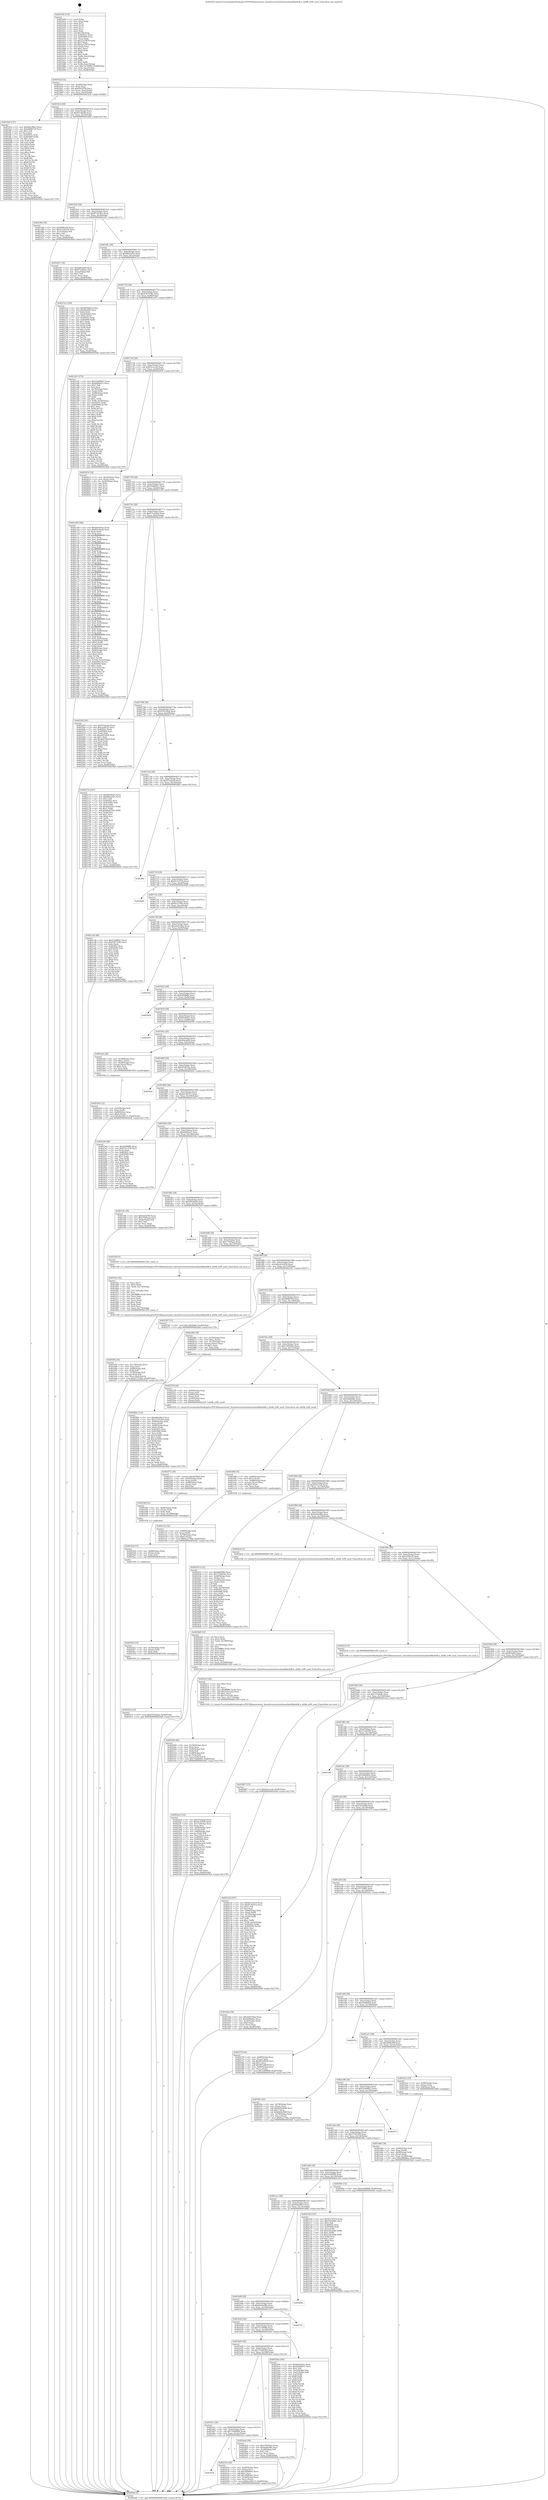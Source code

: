 digraph "0x401630" {
  label = "0x401630 (/mnt/c/Users/mathe/Desktop/tcc/POCII/binaries/extr_linuxdriversnetwirelessathath9kath9k.h_ath9k_tx99_send_Final-ollvm.out::main(0))"
  labelloc = "t"
  node[shape=record]

  Entry [label="",width=0.3,height=0.3,shape=circle,fillcolor=black,style=filled]
  "0x4016a4" [label="{
     0x4016a4 [32]\l
     | [instrs]\l
     &nbsp;&nbsp;0x4016a4 \<+6\>: mov -0xa8(%rbp),%eax\l
     &nbsp;&nbsp;0x4016aa \<+2\>: mov %eax,%ecx\l
     &nbsp;&nbsp;0x4016ac \<+6\>: sub $0x8242f7fb,%ecx\l
     &nbsp;&nbsp;0x4016b2 \<+6\>: mov %eax,-0xbc(%rbp)\l
     &nbsp;&nbsp;0x4016b8 \<+6\>: mov %ecx,-0xc0(%rbp)\l
     &nbsp;&nbsp;0x4016be \<+6\>: je 0000000000401fe6 \<main+0x9b6\>\l
  }"]
  "0x401fe6" [label="{
     0x401fe6 [137]\l
     | [instrs]\l
     &nbsp;&nbsp;0x401fe6 \<+5\>: mov $0x60dc98e3,%eax\l
     &nbsp;&nbsp;0x401feb \<+5\>: mov $0xd698f7a9,%ecx\l
     &nbsp;&nbsp;0x401ff0 \<+2\>: mov $0x1,%dl\l
     &nbsp;&nbsp;0x401ff2 \<+2\>: xor %esi,%esi\l
     &nbsp;&nbsp;0x401ff4 \<+7\>: mov 0x40505c,%edi\l
     &nbsp;&nbsp;0x401ffb \<+8\>: mov 0x405060,%r8d\l
     &nbsp;&nbsp;0x402003 \<+3\>: sub $0x1,%esi\l
     &nbsp;&nbsp;0x402006 \<+3\>: mov %edi,%r9d\l
     &nbsp;&nbsp;0x402009 \<+3\>: add %esi,%r9d\l
     &nbsp;&nbsp;0x40200c \<+4\>: imul %r9d,%edi\l
     &nbsp;&nbsp;0x402010 \<+3\>: and $0x1,%edi\l
     &nbsp;&nbsp;0x402013 \<+3\>: cmp $0x0,%edi\l
     &nbsp;&nbsp;0x402016 \<+4\>: sete %r10b\l
     &nbsp;&nbsp;0x40201a \<+4\>: cmp $0xa,%r8d\l
     &nbsp;&nbsp;0x40201e \<+4\>: setl %r11b\l
     &nbsp;&nbsp;0x402022 \<+3\>: mov %r10b,%bl\l
     &nbsp;&nbsp;0x402025 \<+3\>: xor $0xff,%bl\l
     &nbsp;&nbsp;0x402028 \<+3\>: mov %r11b,%r14b\l
     &nbsp;&nbsp;0x40202b \<+4\>: xor $0xff,%r14b\l
     &nbsp;&nbsp;0x40202f \<+3\>: xor $0x1,%dl\l
     &nbsp;&nbsp;0x402032 \<+3\>: mov %bl,%r15b\l
     &nbsp;&nbsp;0x402035 \<+4\>: and $0xff,%r15b\l
     &nbsp;&nbsp;0x402039 \<+3\>: and %dl,%r10b\l
     &nbsp;&nbsp;0x40203c \<+3\>: mov %r14b,%r12b\l
     &nbsp;&nbsp;0x40203f \<+4\>: and $0xff,%r12b\l
     &nbsp;&nbsp;0x402043 \<+3\>: and %dl,%r11b\l
     &nbsp;&nbsp;0x402046 \<+3\>: or %r10b,%r15b\l
     &nbsp;&nbsp;0x402049 \<+3\>: or %r11b,%r12b\l
     &nbsp;&nbsp;0x40204c \<+3\>: xor %r12b,%r15b\l
     &nbsp;&nbsp;0x40204f \<+3\>: or %r14b,%bl\l
     &nbsp;&nbsp;0x402052 \<+3\>: xor $0xff,%bl\l
     &nbsp;&nbsp;0x402055 \<+3\>: or $0x1,%dl\l
     &nbsp;&nbsp;0x402058 \<+2\>: and %dl,%bl\l
     &nbsp;&nbsp;0x40205a \<+3\>: or %bl,%r15b\l
     &nbsp;&nbsp;0x40205d \<+4\>: test $0x1,%r15b\l
     &nbsp;&nbsp;0x402061 \<+3\>: cmovne %ecx,%eax\l
     &nbsp;&nbsp;0x402064 \<+6\>: mov %eax,-0xa8(%rbp)\l
     &nbsp;&nbsp;0x40206a \<+5\>: jmp 00000000004029a8 \<main+0x1378\>\l
  }"]
  "0x4016c4" [label="{
     0x4016c4 [28]\l
     | [instrs]\l
     &nbsp;&nbsp;0x4016c4 \<+5\>: jmp 00000000004016c9 \<main+0x99\>\l
     &nbsp;&nbsp;0x4016c9 \<+6\>: mov -0xbc(%rbp),%eax\l
     &nbsp;&nbsp;0x4016cf \<+5\>: sub $0x851dbafd,%eax\l
     &nbsp;&nbsp;0x4016d4 \<+6\>: mov %eax,-0xc4(%rbp)\l
     &nbsp;&nbsp;0x4016da \<+6\>: je 0000000000401d64 \<main+0x734\>\l
  }"]
  Exit [label="",width=0.3,height=0.3,shape=circle,fillcolor=black,style=filled,peripheries=2]
  "0x401d64" [label="{
     0x401d64 [30]\l
     | [instrs]\l
     &nbsp;&nbsp;0x401d64 \<+5\>: mov $0x4f98e93f,%eax\l
     &nbsp;&nbsp;0x401d69 \<+5\>: mov $0x231e6550,%ecx\l
     &nbsp;&nbsp;0x401d6e \<+3\>: mov -0x31(%rbp),%dl\l
     &nbsp;&nbsp;0x401d71 \<+3\>: test $0x1,%dl\l
     &nbsp;&nbsp;0x401d74 \<+3\>: cmovne %ecx,%eax\l
     &nbsp;&nbsp;0x401d77 \<+6\>: mov %eax,-0xa8(%rbp)\l
     &nbsp;&nbsp;0x401d7d \<+5\>: jmp 00000000004029a8 \<main+0x1378\>\l
  }"]
  "0x4016e0" [label="{
     0x4016e0 [28]\l
     | [instrs]\l
     &nbsp;&nbsp;0x4016e0 \<+5\>: jmp 00000000004016e5 \<main+0xb5\>\l
     &nbsp;&nbsp;0x4016e5 \<+6\>: mov -0xbc(%rbp),%eax\l
     &nbsp;&nbsp;0x4016eb \<+5\>: sub $0x87c9181a,%eax\l
     &nbsp;&nbsp;0x4016f0 \<+6\>: mov %eax,-0xc8(%rbp)\l
     &nbsp;&nbsp;0x4016f6 \<+6\>: je 0000000000402247 \<main+0xc17\>\l
  }"]
  "0x4025c2" [label="{
     0x4025c2 [15]\l
     | [instrs]\l
     &nbsp;&nbsp;0x4025c2 \<+10\>: movl $0x978334a4,-0xa8(%rbp)\l
     &nbsp;&nbsp;0x4025cc \<+5\>: jmp 00000000004029a8 \<main+0x1378\>\l
  }"]
  "0x402247" [label="{
     0x402247 [30]\l
     | [instrs]\l
     &nbsp;&nbsp;0x402247 \<+5\>: mov $0xb84cdef0,%eax\l
     &nbsp;&nbsp;0x40224c \<+5\>: mov $0x971a9da2,%ecx\l
     &nbsp;&nbsp;0x402251 \<+3\>: mov -0x2a(%rbp),%dl\l
     &nbsp;&nbsp;0x402254 \<+3\>: test $0x1,%dl\l
     &nbsp;&nbsp;0x402257 \<+3\>: cmovne %ecx,%eax\l
     &nbsp;&nbsp;0x40225a \<+6\>: mov %eax,-0xa8(%rbp)\l
     &nbsp;&nbsp;0x402260 \<+5\>: jmp 00000000004029a8 \<main+0x1378\>\l
  }"]
  "0x4016fc" [label="{
     0x4016fc [28]\l
     | [instrs]\l
     &nbsp;&nbsp;0x4016fc \<+5\>: jmp 0000000000401701 \<main+0xd1\>\l
     &nbsp;&nbsp;0x401701 \<+6\>: mov -0xbc(%rbp),%eax\l
     &nbsp;&nbsp;0x401707 \<+5\>: sub $0x8843af5e,%eax\l
     &nbsp;&nbsp;0x40170c \<+6\>: mov %eax,-0xcc(%rbp)\l
     &nbsp;&nbsp;0x401712 \<+6\>: je 00000000004027a3 \<main+0x1173\>\l
  }"]
  "0x4025b3" [label="{
     0x4025b3 [15]\l
     | [instrs]\l
     &nbsp;&nbsp;0x4025b3 \<+4\>: mov -0x50(%rbp),%rdx\l
     &nbsp;&nbsp;0x4025b7 \<+3\>: mov (%rdx),%rdx\l
     &nbsp;&nbsp;0x4025ba \<+3\>: mov %rdx,%rdi\l
     &nbsp;&nbsp;0x4025bd \<+5\>: call 0000000000401030 \<free@plt\>\l
     | [calls]\l
     &nbsp;&nbsp;0x401030 \{1\} (unknown)\l
  }"]
  "0x4027a3" [label="{
     0x4027a3 [100]\l
     | [instrs]\l
     &nbsp;&nbsp;0x4027a3 \<+5\>: mov $0xb820bfe5,%eax\l
     &nbsp;&nbsp;0x4027a8 \<+5\>: mov $0xff3ab6b,%ecx\l
     &nbsp;&nbsp;0x4027ad \<+2\>: xor %edx,%edx\l
     &nbsp;&nbsp;0x4027af \<+7\>: mov -0xa0(%rbp),%rsi\l
     &nbsp;&nbsp;0x4027b6 \<+6\>: movl $0x0,(%rsi)\l
     &nbsp;&nbsp;0x4027bc \<+7\>: mov 0x40505c,%edi\l
     &nbsp;&nbsp;0x4027c3 \<+8\>: mov 0x405060,%r8d\l
     &nbsp;&nbsp;0x4027cb \<+3\>: sub $0x1,%edx\l
     &nbsp;&nbsp;0x4027ce \<+3\>: mov %edi,%r9d\l
     &nbsp;&nbsp;0x4027d1 \<+3\>: add %edx,%r9d\l
     &nbsp;&nbsp;0x4027d4 \<+4\>: imul %r9d,%edi\l
     &nbsp;&nbsp;0x4027d8 \<+3\>: and $0x1,%edi\l
     &nbsp;&nbsp;0x4027db \<+3\>: cmp $0x0,%edi\l
     &nbsp;&nbsp;0x4027de \<+4\>: sete %r10b\l
     &nbsp;&nbsp;0x4027e2 \<+4\>: cmp $0xa,%r8d\l
     &nbsp;&nbsp;0x4027e6 \<+4\>: setl %r11b\l
     &nbsp;&nbsp;0x4027ea \<+3\>: mov %r10b,%bl\l
     &nbsp;&nbsp;0x4027ed \<+3\>: and %r11b,%bl\l
     &nbsp;&nbsp;0x4027f0 \<+3\>: xor %r11b,%r10b\l
     &nbsp;&nbsp;0x4027f3 \<+3\>: or %r10b,%bl\l
     &nbsp;&nbsp;0x4027f6 \<+3\>: test $0x1,%bl\l
     &nbsp;&nbsp;0x4027f9 \<+3\>: cmovne %ecx,%eax\l
     &nbsp;&nbsp;0x4027fc \<+6\>: mov %eax,-0xa8(%rbp)\l
     &nbsp;&nbsp;0x402802 \<+5\>: jmp 00000000004029a8 \<main+0x1378\>\l
  }"]
  "0x401718" [label="{
     0x401718 [28]\l
     | [instrs]\l
     &nbsp;&nbsp;0x401718 \<+5\>: jmp 000000000040171d \<main+0xed\>\l
     &nbsp;&nbsp;0x40171d \<+6\>: mov -0xbc(%rbp),%eax\l
     &nbsp;&nbsp;0x401723 \<+5\>: sub $0x93474382,%eax\l
     &nbsp;&nbsp;0x401728 \<+6\>: mov %eax,-0xd0(%rbp)\l
     &nbsp;&nbsp;0x40172e \<+6\>: je 0000000000401e91 \<main+0x861\>\l
  }"]
  "0x4025a4" [label="{
     0x4025a4 [15]\l
     | [instrs]\l
     &nbsp;&nbsp;0x4025a4 \<+4\>: mov -0x68(%rbp),%rdx\l
     &nbsp;&nbsp;0x4025a8 \<+3\>: mov (%rdx),%rdx\l
     &nbsp;&nbsp;0x4025ab \<+3\>: mov %rdx,%rdi\l
     &nbsp;&nbsp;0x4025ae \<+5\>: call 0000000000401030 \<free@plt\>\l
     | [calls]\l
     &nbsp;&nbsp;0x401030 \{1\} (unknown)\l
  }"]
  "0x401e91" [label="{
     0x401e91 [170]\l
     | [instrs]\l
     &nbsp;&nbsp;0x401e91 \<+5\>: mov $0x52a696b7,%eax\l
     &nbsp;&nbsp;0x401e96 \<+5\>: mov $0xbbfb6ec5,%ecx\l
     &nbsp;&nbsp;0x401e9b \<+2\>: mov $0x1,%dl\l
     &nbsp;&nbsp;0x401e9d \<+2\>: xor %esi,%esi\l
     &nbsp;&nbsp;0x401e9f \<+4\>: mov -0x78(%rbp),%rdi\l
     &nbsp;&nbsp;0x401ea3 \<+3\>: mov (%rdi),%r8d\l
     &nbsp;&nbsp;0x401ea6 \<+7\>: mov -0x88(%rbp),%rdi\l
     &nbsp;&nbsp;0x401ead \<+3\>: cmp (%rdi),%r8d\l
     &nbsp;&nbsp;0x401eb0 \<+4\>: setl %r9b\l
     &nbsp;&nbsp;0x401eb4 \<+4\>: and $0x1,%r9b\l
     &nbsp;&nbsp;0x401eb8 \<+4\>: mov %r9b,-0x2b(%rbp)\l
     &nbsp;&nbsp;0x401ebc \<+8\>: mov 0x40505c,%r8d\l
     &nbsp;&nbsp;0x401ec4 \<+8\>: mov 0x405060,%r10d\l
     &nbsp;&nbsp;0x401ecc \<+3\>: sub $0x1,%esi\l
     &nbsp;&nbsp;0x401ecf \<+3\>: mov %r8d,%r11d\l
     &nbsp;&nbsp;0x401ed2 \<+3\>: add %esi,%r11d\l
     &nbsp;&nbsp;0x401ed5 \<+4\>: imul %r11d,%r8d\l
     &nbsp;&nbsp;0x401ed9 \<+4\>: and $0x1,%r8d\l
     &nbsp;&nbsp;0x401edd \<+4\>: cmp $0x0,%r8d\l
     &nbsp;&nbsp;0x401ee1 \<+4\>: sete %r9b\l
     &nbsp;&nbsp;0x401ee5 \<+4\>: cmp $0xa,%r10d\l
     &nbsp;&nbsp;0x401ee9 \<+3\>: setl %bl\l
     &nbsp;&nbsp;0x401eec \<+3\>: mov %r9b,%r14b\l
     &nbsp;&nbsp;0x401eef \<+4\>: xor $0xff,%r14b\l
     &nbsp;&nbsp;0x401ef3 \<+3\>: mov %bl,%r15b\l
     &nbsp;&nbsp;0x401ef6 \<+4\>: xor $0xff,%r15b\l
     &nbsp;&nbsp;0x401efa \<+3\>: xor $0x1,%dl\l
     &nbsp;&nbsp;0x401efd \<+3\>: mov %r14b,%r12b\l
     &nbsp;&nbsp;0x401f00 \<+4\>: and $0xff,%r12b\l
     &nbsp;&nbsp;0x401f04 \<+3\>: and %dl,%r9b\l
     &nbsp;&nbsp;0x401f07 \<+3\>: mov %r15b,%r13b\l
     &nbsp;&nbsp;0x401f0a \<+4\>: and $0xff,%r13b\l
     &nbsp;&nbsp;0x401f0e \<+2\>: and %dl,%bl\l
     &nbsp;&nbsp;0x401f10 \<+3\>: or %r9b,%r12b\l
     &nbsp;&nbsp;0x401f13 \<+3\>: or %bl,%r13b\l
     &nbsp;&nbsp;0x401f16 \<+3\>: xor %r13b,%r12b\l
     &nbsp;&nbsp;0x401f19 \<+3\>: or %r15b,%r14b\l
     &nbsp;&nbsp;0x401f1c \<+4\>: xor $0xff,%r14b\l
     &nbsp;&nbsp;0x401f20 \<+3\>: or $0x1,%dl\l
     &nbsp;&nbsp;0x401f23 \<+3\>: and %dl,%r14b\l
     &nbsp;&nbsp;0x401f26 \<+3\>: or %r14b,%r12b\l
     &nbsp;&nbsp;0x401f29 \<+4\>: test $0x1,%r12b\l
     &nbsp;&nbsp;0x401f2d \<+3\>: cmovne %ecx,%eax\l
     &nbsp;&nbsp;0x401f30 \<+6\>: mov %eax,-0xa8(%rbp)\l
     &nbsp;&nbsp;0x401f36 \<+5\>: jmp 00000000004029a8 \<main+0x1378\>\l
  }"]
  "0x401734" [label="{
     0x401734 [28]\l
     | [instrs]\l
     &nbsp;&nbsp;0x401734 \<+5\>: jmp 0000000000401739 \<main+0x109\>\l
     &nbsp;&nbsp;0x401739 \<+6\>: mov -0xbc(%rbp),%eax\l
     &nbsp;&nbsp;0x40173f \<+5\>: sub $0x93cceca0,%eax\l
     &nbsp;&nbsp;0x401744 \<+6\>: mov %eax,-0xd4(%rbp)\l
     &nbsp;&nbsp;0x40174a \<+6\>: je 0000000000402816 \<main+0x11e6\>\l
  }"]
  "0x40258f" [label="{
     0x40258f [21]\l
     | [instrs]\l
     &nbsp;&nbsp;0x40258f \<+4\>: mov -0x80(%rbp),%rdx\l
     &nbsp;&nbsp;0x402593 \<+3\>: mov (%rdx),%rdx\l
     &nbsp;&nbsp;0x402596 \<+3\>: mov %rdx,%rdi\l
     &nbsp;&nbsp;0x402599 \<+6\>: mov %eax,-0x188(%rbp)\l
     &nbsp;&nbsp;0x40259f \<+5\>: call 0000000000401030 \<free@plt\>\l
     | [calls]\l
     &nbsp;&nbsp;0x401030 \{1\} (unknown)\l
  }"]
  "0x402816" [label="{
     0x402816 [24]\l
     | [instrs]\l
     &nbsp;&nbsp;0x402816 \<+7\>: mov -0xa0(%rbp),%rax\l
     &nbsp;&nbsp;0x40281d \<+2\>: mov (%rax),%eax\l
     &nbsp;&nbsp;0x40281f \<+4\>: lea -0x28(%rbp),%rsp\l
     &nbsp;&nbsp;0x402823 \<+1\>: pop %rbx\l
     &nbsp;&nbsp;0x402824 \<+2\>: pop %r12\l
     &nbsp;&nbsp;0x402826 \<+2\>: pop %r13\l
     &nbsp;&nbsp;0x402828 \<+2\>: pop %r14\l
     &nbsp;&nbsp;0x40282a \<+2\>: pop %r15\l
     &nbsp;&nbsp;0x40282c \<+1\>: pop %rbp\l
     &nbsp;&nbsp;0x40282d \<+1\>: ret\l
  }"]
  "0x401750" [label="{
     0x401750 [28]\l
     | [instrs]\l
     &nbsp;&nbsp;0x401750 \<+5\>: jmp 0000000000401755 \<main+0x125\>\l
     &nbsp;&nbsp;0x401755 \<+6\>: mov -0xbc(%rbp),%eax\l
     &nbsp;&nbsp;0x40175b \<+5\>: sub $0x95dd0811,%eax\l
     &nbsp;&nbsp;0x401760 \<+6\>: mov %eax,-0xd8(%rbp)\l
     &nbsp;&nbsp;0x401766 \<+6\>: je 0000000000401c08 \<main+0x5d8\>\l
  }"]
  "0x402572" [label="{
     0x402572 [29]\l
     | [instrs]\l
     &nbsp;&nbsp;0x402572 \<+10\>: movabs $0x4030b6,%rdi\l
     &nbsp;&nbsp;0x40257c \<+4\>: mov -0x40(%rbp),%rdx\l
     &nbsp;&nbsp;0x402580 \<+2\>: mov %eax,(%rdx)\l
     &nbsp;&nbsp;0x402582 \<+4\>: mov -0x40(%rbp),%rdx\l
     &nbsp;&nbsp;0x402586 \<+2\>: mov (%rdx),%esi\l
     &nbsp;&nbsp;0x402588 \<+2\>: mov $0x0,%al\l
     &nbsp;&nbsp;0x40258a \<+5\>: call 0000000000401040 \<printf@plt\>\l
     | [calls]\l
     &nbsp;&nbsp;0x401040 \{1\} (unknown)\l
  }"]
  "0x401c08" [label="{
     0x401c08 [348]\l
     | [instrs]\l
     &nbsp;&nbsp;0x401c08 \<+5\>: mov $0xb9c641bc,%eax\l
     &nbsp;&nbsp;0x401c0d \<+5\>: mov $0x851dbafd,%ecx\l
     &nbsp;&nbsp;0x401c12 \<+2\>: xor %edx,%edx\l
     &nbsp;&nbsp;0x401c14 \<+3\>: mov %rsp,%rsi\l
     &nbsp;&nbsp;0x401c17 \<+4\>: add $0xfffffffffffffff0,%rsi\l
     &nbsp;&nbsp;0x401c1b \<+3\>: mov %rsi,%rsp\l
     &nbsp;&nbsp;0x401c1e \<+7\>: mov %rsi,-0xa0(%rbp)\l
     &nbsp;&nbsp;0x401c25 \<+3\>: mov %rsp,%rsi\l
     &nbsp;&nbsp;0x401c28 \<+4\>: add $0xfffffffffffffff0,%rsi\l
     &nbsp;&nbsp;0x401c2c \<+3\>: mov %rsi,%rsp\l
     &nbsp;&nbsp;0x401c2f \<+3\>: mov %rsp,%rdi\l
     &nbsp;&nbsp;0x401c32 \<+4\>: add $0xfffffffffffffff0,%rdi\l
     &nbsp;&nbsp;0x401c36 \<+3\>: mov %rdi,%rsp\l
     &nbsp;&nbsp;0x401c39 \<+7\>: mov %rdi,-0x98(%rbp)\l
     &nbsp;&nbsp;0x401c40 \<+3\>: mov %rsp,%rdi\l
     &nbsp;&nbsp;0x401c43 \<+4\>: add $0xfffffffffffffff0,%rdi\l
     &nbsp;&nbsp;0x401c47 \<+3\>: mov %rdi,%rsp\l
     &nbsp;&nbsp;0x401c4a \<+7\>: mov %rdi,-0x90(%rbp)\l
     &nbsp;&nbsp;0x401c51 \<+3\>: mov %rsp,%rdi\l
     &nbsp;&nbsp;0x401c54 \<+4\>: add $0xfffffffffffffff0,%rdi\l
     &nbsp;&nbsp;0x401c58 \<+3\>: mov %rdi,%rsp\l
     &nbsp;&nbsp;0x401c5b \<+7\>: mov %rdi,-0x88(%rbp)\l
     &nbsp;&nbsp;0x401c62 \<+3\>: mov %rsp,%rdi\l
     &nbsp;&nbsp;0x401c65 \<+4\>: add $0xfffffffffffffff0,%rdi\l
     &nbsp;&nbsp;0x401c69 \<+3\>: mov %rdi,%rsp\l
     &nbsp;&nbsp;0x401c6c \<+4\>: mov %rdi,-0x80(%rbp)\l
     &nbsp;&nbsp;0x401c70 \<+3\>: mov %rsp,%rdi\l
     &nbsp;&nbsp;0x401c73 \<+4\>: add $0xfffffffffffffff0,%rdi\l
     &nbsp;&nbsp;0x401c77 \<+3\>: mov %rdi,%rsp\l
     &nbsp;&nbsp;0x401c7a \<+4\>: mov %rdi,-0x78(%rbp)\l
     &nbsp;&nbsp;0x401c7e \<+3\>: mov %rsp,%rdi\l
     &nbsp;&nbsp;0x401c81 \<+4\>: add $0xfffffffffffffff0,%rdi\l
     &nbsp;&nbsp;0x401c85 \<+3\>: mov %rdi,%rsp\l
     &nbsp;&nbsp;0x401c88 \<+4\>: mov %rdi,-0x70(%rbp)\l
     &nbsp;&nbsp;0x401c8c \<+3\>: mov %rsp,%rdi\l
     &nbsp;&nbsp;0x401c8f \<+4\>: add $0xfffffffffffffff0,%rdi\l
     &nbsp;&nbsp;0x401c93 \<+3\>: mov %rdi,%rsp\l
     &nbsp;&nbsp;0x401c96 \<+4\>: mov %rdi,-0x68(%rbp)\l
     &nbsp;&nbsp;0x401c9a \<+3\>: mov %rsp,%rdi\l
     &nbsp;&nbsp;0x401c9d \<+4\>: add $0xfffffffffffffff0,%rdi\l
     &nbsp;&nbsp;0x401ca1 \<+3\>: mov %rdi,%rsp\l
     &nbsp;&nbsp;0x401ca4 \<+4\>: mov %rdi,-0x60(%rbp)\l
     &nbsp;&nbsp;0x401ca8 \<+3\>: mov %rsp,%rdi\l
     &nbsp;&nbsp;0x401cab \<+4\>: add $0xfffffffffffffff0,%rdi\l
     &nbsp;&nbsp;0x401caf \<+3\>: mov %rdi,%rsp\l
     &nbsp;&nbsp;0x401cb2 \<+4\>: mov %rdi,-0x58(%rbp)\l
     &nbsp;&nbsp;0x401cb6 \<+3\>: mov %rsp,%rdi\l
     &nbsp;&nbsp;0x401cb9 \<+4\>: add $0xfffffffffffffff0,%rdi\l
     &nbsp;&nbsp;0x401cbd \<+3\>: mov %rdi,%rsp\l
     &nbsp;&nbsp;0x401cc0 \<+4\>: mov %rdi,-0x50(%rbp)\l
     &nbsp;&nbsp;0x401cc4 \<+3\>: mov %rsp,%rdi\l
     &nbsp;&nbsp;0x401cc7 \<+4\>: add $0xfffffffffffffff0,%rdi\l
     &nbsp;&nbsp;0x401ccb \<+3\>: mov %rdi,%rsp\l
     &nbsp;&nbsp;0x401cce \<+4\>: mov %rdi,-0x48(%rbp)\l
     &nbsp;&nbsp;0x401cd2 \<+3\>: mov %rsp,%rdi\l
     &nbsp;&nbsp;0x401cd5 \<+4\>: add $0xfffffffffffffff0,%rdi\l
     &nbsp;&nbsp;0x401cd9 \<+3\>: mov %rdi,%rsp\l
     &nbsp;&nbsp;0x401cdc \<+4\>: mov %rdi,-0x40(%rbp)\l
     &nbsp;&nbsp;0x401ce0 \<+7\>: mov -0xa0(%rbp),%rdi\l
     &nbsp;&nbsp;0x401ce7 \<+6\>: movl $0x0,(%rdi)\l
     &nbsp;&nbsp;0x401ced \<+7\>: mov -0xac(%rbp),%r8d\l
     &nbsp;&nbsp;0x401cf4 \<+3\>: mov %r8d,(%rsi)\l
     &nbsp;&nbsp;0x401cf7 \<+7\>: mov -0x98(%rbp),%rdi\l
     &nbsp;&nbsp;0x401cfe \<+7\>: mov -0xb8(%rbp),%r9\l
     &nbsp;&nbsp;0x401d05 \<+3\>: mov %r9,(%rdi)\l
     &nbsp;&nbsp;0x401d08 \<+3\>: cmpl $0x2,(%rsi)\l
     &nbsp;&nbsp;0x401d0b \<+4\>: setne %r10b\l
     &nbsp;&nbsp;0x401d0f \<+4\>: and $0x1,%r10b\l
     &nbsp;&nbsp;0x401d13 \<+4\>: mov %r10b,-0x31(%rbp)\l
     &nbsp;&nbsp;0x401d17 \<+8\>: mov 0x40505c,%r11d\l
     &nbsp;&nbsp;0x401d1f \<+7\>: mov 0x405060,%ebx\l
     &nbsp;&nbsp;0x401d26 \<+3\>: sub $0x1,%edx\l
     &nbsp;&nbsp;0x401d29 \<+3\>: mov %r11d,%r14d\l
     &nbsp;&nbsp;0x401d2c \<+3\>: add %edx,%r14d\l
     &nbsp;&nbsp;0x401d2f \<+4\>: imul %r14d,%r11d\l
     &nbsp;&nbsp;0x401d33 \<+4\>: and $0x1,%r11d\l
     &nbsp;&nbsp;0x401d37 \<+4\>: cmp $0x0,%r11d\l
     &nbsp;&nbsp;0x401d3b \<+4\>: sete %r10b\l
     &nbsp;&nbsp;0x401d3f \<+3\>: cmp $0xa,%ebx\l
     &nbsp;&nbsp;0x401d42 \<+4\>: setl %r15b\l
     &nbsp;&nbsp;0x401d46 \<+3\>: mov %r10b,%r12b\l
     &nbsp;&nbsp;0x401d49 \<+3\>: and %r15b,%r12b\l
     &nbsp;&nbsp;0x401d4c \<+3\>: xor %r15b,%r10b\l
     &nbsp;&nbsp;0x401d4f \<+3\>: or %r10b,%r12b\l
     &nbsp;&nbsp;0x401d52 \<+4\>: test $0x1,%r12b\l
     &nbsp;&nbsp;0x401d56 \<+3\>: cmovne %ecx,%eax\l
     &nbsp;&nbsp;0x401d59 \<+6\>: mov %eax,-0xa8(%rbp)\l
     &nbsp;&nbsp;0x401d5f \<+5\>: jmp 00000000004029a8 \<main+0x1378\>\l
  }"]
  "0x40176c" [label="{
     0x40176c [28]\l
     | [instrs]\l
     &nbsp;&nbsp;0x40176c \<+5\>: jmp 0000000000401771 \<main+0x141\>\l
     &nbsp;&nbsp;0x401771 \<+6\>: mov -0xbc(%rbp),%eax\l
     &nbsp;&nbsp;0x401777 \<+5\>: sub $0x971a9da2,%eax\l
     &nbsp;&nbsp;0x40177c \<+6\>: mov %eax,-0xdc(%rbp)\l
     &nbsp;&nbsp;0x401782 \<+6\>: je 0000000000402265 \<main+0xc35\>\l
  }"]
  "0x401b78" [label="{
     0x401b78\l
  }", style=dashed]
  "0x402265" [label="{
     0x402265 [91]\l
     | [instrs]\l
     &nbsp;&nbsp;0x402265 \<+5\>: mov $0x97eefa2b,%eax\l
     &nbsp;&nbsp;0x40226a \<+5\>: mov $0xcd39e32,%ecx\l
     &nbsp;&nbsp;0x40226f \<+7\>: mov 0x40505c,%edx\l
     &nbsp;&nbsp;0x402276 \<+7\>: mov 0x405060,%esi\l
     &nbsp;&nbsp;0x40227d \<+2\>: mov %edx,%edi\l
     &nbsp;&nbsp;0x40227f \<+6\>: sub $0xab0538c6,%edi\l
     &nbsp;&nbsp;0x402285 \<+3\>: sub $0x1,%edi\l
     &nbsp;&nbsp;0x402288 \<+6\>: add $0xab0538c6,%edi\l
     &nbsp;&nbsp;0x40228e \<+3\>: imul %edi,%edx\l
     &nbsp;&nbsp;0x402291 \<+3\>: and $0x1,%edx\l
     &nbsp;&nbsp;0x402294 \<+3\>: cmp $0x0,%edx\l
     &nbsp;&nbsp;0x402297 \<+4\>: sete %r8b\l
     &nbsp;&nbsp;0x40229b \<+3\>: cmp $0xa,%esi\l
     &nbsp;&nbsp;0x40229e \<+4\>: setl %r9b\l
     &nbsp;&nbsp;0x4022a2 \<+3\>: mov %r8b,%r10b\l
     &nbsp;&nbsp;0x4022a5 \<+3\>: and %r9b,%r10b\l
     &nbsp;&nbsp;0x4022a8 \<+3\>: xor %r9b,%r8b\l
     &nbsp;&nbsp;0x4022ab \<+3\>: or %r8b,%r10b\l
     &nbsp;&nbsp;0x4022ae \<+4\>: test $0x1,%r10b\l
     &nbsp;&nbsp;0x4022b2 \<+3\>: cmovne %ecx,%eax\l
     &nbsp;&nbsp;0x4022b5 \<+6\>: mov %eax,-0xa8(%rbp)\l
     &nbsp;&nbsp;0x4022bb \<+5\>: jmp 00000000004029a8 \<main+0x1378\>\l
  }"]
  "0x401788" [label="{
     0x401788 [28]\l
     | [instrs]\l
     &nbsp;&nbsp;0x401788 \<+5\>: jmp 000000000040178d \<main+0x15d\>\l
     &nbsp;&nbsp;0x40178d \<+6\>: mov -0xbc(%rbp),%eax\l
     &nbsp;&nbsp;0x401793 \<+5\>: sub $0x978334a4,%eax\l
     &nbsp;&nbsp;0x401798 \<+6\>: mov %eax,-0xe0(%rbp)\l
     &nbsp;&nbsp;0x40179e \<+6\>: je 0000000000402710 \<main+0x10e0\>\l
  }"]
  "0x40252e" [label="{
     0x40252e [42]\l
     | [instrs]\l
     &nbsp;&nbsp;0x40252e \<+4\>: mov -0x48(%rbp),%rax\l
     &nbsp;&nbsp;0x402532 \<+2\>: mov (%rax),%ecx\l
     &nbsp;&nbsp;0x402534 \<+6\>: sub $0x30f9b6ac,%ecx\l
     &nbsp;&nbsp;0x40253a \<+3\>: add $0x1,%ecx\l
     &nbsp;&nbsp;0x40253d \<+6\>: add $0x30f9b6ac,%ecx\l
     &nbsp;&nbsp;0x402543 \<+4\>: mov -0x48(%rbp),%rax\l
     &nbsp;&nbsp;0x402547 \<+2\>: mov %ecx,(%rax)\l
     &nbsp;&nbsp;0x402549 \<+10\>: movl $0xba146113,-0xa8(%rbp)\l
     &nbsp;&nbsp;0x402553 \<+5\>: jmp 00000000004029a8 \<main+0x1378\>\l
  }"]
  "0x402710" [label="{
     0x402710 [147]\l
     | [instrs]\l
     &nbsp;&nbsp;0x402710 \<+5\>: mov $0xb820bfe5,%eax\l
     &nbsp;&nbsp;0x402715 \<+5\>: mov $0x8843af5e,%ecx\l
     &nbsp;&nbsp;0x40271a \<+2\>: mov $0x1,%dl\l
     &nbsp;&nbsp;0x40271c \<+7\>: mov 0x40505c,%esi\l
     &nbsp;&nbsp;0x402723 \<+7\>: mov 0x405060,%edi\l
     &nbsp;&nbsp;0x40272a \<+3\>: mov %esi,%r8d\l
     &nbsp;&nbsp;0x40272d \<+7\>: sub $0x4fad25d1,%r8d\l
     &nbsp;&nbsp;0x402734 \<+4\>: sub $0x1,%r8d\l
     &nbsp;&nbsp;0x402738 \<+7\>: add $0x4fad25d1,%r8d\l
     &nbsp;&nbsp;0x40273f \<+4\>: imul %r8d,%esi\l
     &nbsp;&nbsp;0x402743 \<+3\>: and $0x1,%esi\l
     &nbsp;&nbsp;0x402746 \<+3\>: cmp $0x0,%esi\l
     &nbsp;&nbsp;0x402749 \<+4\>: sete %r9b\l
     &nbsp;&nbsp;0x40274d \<+3\>: cmp $0xa,%edi\l
     &nbsp;&nbsp;0x402750 \<+4\>: setl %r10b\l
     &nbsp;&nbsp;0x402754 \<+3\>: mov %r9b,%r11b\l
     &nbsp;&nbsp;0x402757 \<+4\>: xor $0xff,%r11b\l
     &nbsp;&nbsp;0x40275b \<+3\>: mov %r10b,%bl\l
     &nbsp;&nbsp;0x40275e \<+3\>: xor $0xff,%bl\l
     &nbsp;&nbsp;0x402761 \<+3\>: xor $0x1,%dl\l
     &nbsp;&nbsp;0x402764 \<+3\>: mov %r11b,%r14b\l
     &nbsp;&nbsp;0x402767 \<+4\>: and $0xff,%r14b\l
     &nbsp;&nbsp;0x40276b \<+3\>: and %dl,%r9b\l
     &nbsp;&nbsp;0x40276e \<+3\>: mov %bl,%r15b\l
     &nbsp;&nbsp;0x402771 \<+4\>: and $0xff,%r15b\l
     &nbsp;&nbsp;0x402775 \<+3\>: and %dl,%r10b\l
     &nbsp;&nbsp;0x402778 \<+3\>: or %r9b,%r14b\l
     &nbsp;&nbsp;0x40277b \<+3\>: or %r10b,%r15b\l
     &nbsp;&nbsp;0x40277e \<+3\>: xor %r15b,%r14b\l
     &nbsp;&nbsp;0x402781 \<+3\>: or %bl,%r11b\l
     &nbsp;&nbsp;0x402784 \<+4\>: xor $0xff,%r11b\l
     &nbsp;&nbsp;0x402788 \<+3\>: or $0x1,%dl\l
     &nbsp;&nbsp;0x40278b \<+3\>: and %dl,%r11b\l
     &nbsp;&nbsp;0x40278e \<+3\>: or %r11b,%r14b\l
     &nbsp;&nbsp;0x402791 \<+4\>: test $0x1,%r14b\l
     &nbsp;&nbsp;0x402795 \<+3\>: cmovne %ecx,%eax\l
     &nbsp;&nbsp;0x402798 \<+6\>: mov %eax,-0xa8(%rbp)\l
     &nbsp;&nbsp;0x40279e \<+5\>: jmp 00000000004029a8 \<main+0x1378\>\l
  }"]
  "0x4017a4" [label="{
     0x4017a4 [28]\l
     | [instrs]\l
     &nbsp;&nbsp;0x4017a4 \<+5\>: jmp 00000000004017a9 \<main+0x179\>\l
     &nbsp;&nbsp;0x4017a9 \<+6\>: mov -0xbc(%rbp),%eax\l
     &nbsp;&nbsp;0x4017af \<+5\>: sub $0x97eefa2b,%eax\l
     &nbsp;&nbsp;0x4017b4 \<+6\>: mov %eax,-0xe4(%rbp)\l
     &nbsp;&nbsp;0x4017ba \<+6\>: je 00000000004028fd \<main+0x12cd\>\l
  }"]
  "0x402504" [label="{
     0x402504 [42]\l
     | [instrs]\l
     &nbsp;&nbsp;0x402504 \<+6\>: mov -0x184(%rbp),%ecx\l
     &nbsp;&nbsp;0x40250a \<+3\>: imul %eax,%ecx\l
     &nbsp;&nbsp;0x40250d \<+4\>: mov -0x50(%rbp),%r8\l
     &nbsp;&nbsp;0x402511 \<+3\>: mov (%r8),%r8\l
     &nbsp;&nbsp;0x402514 \<+4\>: mov -0x48(%rbp),%r9\l
     &nbsp;&nbsp;0x402518 \<+3\>: movslq (%r9),%r9\l
     &nbsp;&nbsp;0x40251b \<+4\>: mov %ecx,(%r8,%r9,4)\l
     &nbsp;&nbsp;0x40251f \<+10\>: movl $0x75d48664,-0xa8(%rbp)\l
     &nbsp;&nbsp;0x402529 \<+5\>: jmp 00000000004029a8 \<main+0x1378\>\l
  }"]
  "0x4028fd" [label="{
     0x4028fd\l
  }", style=dashed]
  "0x4017c0" [label="{
     0x4017c0 [28]\l
     | [instrs]\l
     &nbsp;&nbsp;0x4017c0 \<+5\>: jmp 00000000004017c5 \<main+0x195\>\l
     &nbsp;&nbsp;0x4017c5 \<+6\>: mov -0xbc(%rbp),%eax\l
     &nbsp;&nbsp;0x4017cb \<+5\>: sub $0x9c231614,%eax\l
     &nbsp;&nbsp;0x4017d0 \<+6\>: mov %eax,-0xe8(%rbp)\l
     &nbsp;&nbsp;0x4017d6 \<+6\>: je 00000000004028d8 \<main+0x12a8\>\l
  }"]
  "0x4024d0" [label="{
     0x4024d0 [52]\l
     | [instrs]\l
     &nbsp;&nbsp;0x4024d0 \<+2\>: xor %ecx,%ecx\l
     &nbsp;&nbsp;0x4024d2 \<+5\>: mov $0x2,%edx\l
     &nbsp;&nbsp;0x4024d7 \<+6\>: mov %edx,-0x180(%rbp)\l
     &nbsp;&nbsp;0x4024dd \<+1\>: cltd\l
     &nbsp;&nbsp;0x4024de \<+6\>: mov -0x180(%rbp),%esi\l
     &nbsp;&nbsp;0x4024e4 \<+2\>: idiv %esi\l
     &nbsp;&nbsp;0x4024e6 \<+6\>: imul $0xfffffffe,%edx,%edx\l
     &nbsp;&nbsp;0x4024ec \<+2\>: mov %ecx,%edi\l
     &nbsp;&nbsp;0x4024ee \<+2\>: sub %edx,%edi\l
     &nbsp;&nbsp;0x4024f0 \<+2\>: mov %ecx,%edx\l
     &nbsp;&nbsp;0x4024f2 \<+3\>: sub $0x1,%edx\l
     &nbsp;&nbsp;0x4024f5 \<+2\>: add %edx,%edi\l
     &nbsp;&nbsp;0x4024f7 \<+2\>: sub %edi,%ecx\l
     &nbsp;&nbsp;0x4024f9 \<+6\>: mov %ecx,-0x184(%rbp)\l
     &nbsp;&nbsp;0x4024ff \<+5\>: call 0000000000401160 \<next_i\>\l
     | [calls]\l
     &nbsp;&nbsp;0x401160 \{1\} (/mnt/c/Users/mathe/Desktop/tcc/POCII/binaries/extr_linuxdriversnetwirelessathath9kath9k.h_ath9k_tx99_send_Final-ollvm.out::next_i)\l
  }"]
  "0x4028d8" [label="{
     0x4028d8\l
  }", style=dashed]
  "0x4017dc" [label="{
     0x4017dc [28]\l
     | [instrs]\l
     &nbsp;&nbsp;0x4017dc \<+5\>: jmp 00000000004017e1 \<main+0x1b1\>\l
     &nbsp;&nbsp;0x4017e1 \<+6\>: mov -0xbc(%rbp),%eax\l
     &nbsp;&nbsp;0x4017e7 \<+5\>: sub $0x9ca170de,%eax\l
     &nbsp;&nbsp;0x4017ec \<+6\>: mov %eax,-0xec(%rbp)\l
     &nbsp;&nbsp;0x4017f2 \<+6\>: je 0000000000401e3b \<main+0x80b\>\l
  }"]
  "0x401b5c" [label="{
     0x401b5c [28]\l
     | [instrs]\l
     &nbsp;&nbsp;0x401b5c \<+5\>: jmp 0000000000401b61 \<main+0x531\>\l
     &nbsp;&nbsp;0x401b61 \<+6\>: mov -0xbc(%rbp),%eax\l
     &nbsp;&nbsp;0x401b67 \<+5\>: sub $0x75d48664,%eax\l
     &nbsp;&nbsp;0x401b6c \<+6\>: mov %eax,-0x16c(%rbp)\l
     &nbsp;&nbsp;0x401b72 \<+6\>: je 000000000040252e \<main+0xefe\>\l
  }"]
  "0x401e3b" [label="{
     0x401e3b [86]\l
     | [instrs]\l
     &nbsp;&nbsp;0x401e3b \<+5\>: mov $0x52a696b7,%eax\l
     &nbsp;&nbsp;0x401e40 \<+5\>: mov $0x93474382,%ecx\l
     &nbsp;&nbsp;0x401e45 \<+2\>: xor %edx,%edx\l
     &nbsp;&nbsp;0x401e47 \<+7\>: mov 0x40505c,%esi\l
     &nbsp;&nbsp;0x401e4e \<+7\>: mov 0x405060,%edi\l
     &nbsp;&nbsp;0x401e55 \<+3\>: sub $0x1,%edx\l
     &nbsp;&nbsp;0x401e58 \<+3\>: mov %esi,%r8d\l
     &nbsp;&nbsp;0x401e5b \<+3\>: add %edx,%r8d\l
     &nbsp;&nbsp;0x401e5e \<+4\>: imul %r8d,%esi\l
     &nbsp;&nbsp;0x401e62 \<+3\>: and $0x1,%esi\l
     &nbsp;&nbsp;0x401e65 \<+3\>: cmp $0x0,%esi\l
     &nbsp;&nbsp;0x401e68 \<+4\>: sete %r9b\l
     &nbsp;&nbsp;0x401e6c \<+3\>: cmp $0xa,%edi\l
     &nbsp;&nbsp;0x401e6f \<+4\>: setl %r10b\l
     &nbsp;&nbsp;0x401e73 \<+3\>: mov %r9b,%r11b\l
     &nbsp;&nbsp;0x401e76 \<+3\>: and %r10b,%r11b\l
     &nbsp;&nbsp;0x401e79 \<+3\>: xor %r10b,%r9b\l
     &nbsp;&nbsp;0x401e7c \<+3\>: or %r9b,%r11b\l
     &nbsp;&nbsp;0x401e7f \<+4\>: test $0x1,%r11b\l
     &nbsp;&nbsp;0x401e83 \<+3\>: cmovne %ecx,%eax\l
     &nbsp;&nbsp;0x401e86 \<+6\>: mov %eax,-0xa8(%rbp)\l
     &nbsp;&nbsp;0x401e8c \<+5\>: jmp 00000000004029a8 \<main+0x1378\>\l
  }"]
  "0x4017f8" [label="{
     0x4017f8 [28]\l
     | [instrs]\l
     &nbsp;&nbsp;0x4017f8 \<+5\>: jmp 00000000004017fd \<main+0x1cd\>\l
     &nbsp;&nbsp;0x4017fd \<+6\>: mov -0xbc(%rbp),%eax\l
     &nbsp;&nbsp;0x401803 \<+5\>: sub $0xabd516ba,%eax\l
     &nbsp;&nbsp;0x401808 \<+6\>: mov %eax,-0xf0(%rbp)\l
     &nbsp;&nbsp;0x40180e \<+6\>: je 00000000004025d1 \<main+0xfa1\>\l
  }"]
  "0x4024ad" [label="{
     0x4024ad [30]\l
     | [instrs]\l
     &nbsp;&nbsp;0x4024ad \<+5\>: mov $0xe5950eba,%eax\l
     &nbsp;&nbsp;0x4024b2 \<+5\>: mov $0xfad4e98a,%ecx\l
     &nbsp;&nbsp;0x4024b7 \<+3\>: mov -0x29(%rbp),%dl\l
     &nbsp;&nbsp;0x4024ba \<+3\>: test $0x1,%dl\l
     &nbsp;&nbsp;0x4024bd \<+3\>: cmovne %ecx,%eax\l
     &nbsp;&nbsp;0x4024c0 \<+6\>: mov %eax,-0xa8(%rbp)\l
     &nbsp;&nbsp;0x4024c6 \<+5\>: jmp 00000000004029a8 \<main+0x1378\>\l
  }"]
  "0x4025d1" [label="{
     0x4025d1\l
  }", style=dashed]
  "0x401814" [label="{
     0x401814 [28]\l
     | [instrs]\l
     &nbsp;&nbsp;0x401814 \<+5\>: jmp 0000000000401819 \<main+0x1e9\>\l
     &nbsp;&nbsp;0x401819 \<+6\>: mov -0xbc(%rbp),%eax\l
     &nbsp;&nbsp;0x40181f \<+5\>: sub $0xb4b89ffb,%eax\l
     &nbsp;&nbsp;0x401824 \<+6\>: mov %eax,-0xf4(%rbp)\l
     &nbsp;&nbsp;0x40182a \<+6\>: je 0000000000402958 \<main+0x1328\>\l
  }"]
  "0x4023bd" [label="{
     0x4023bd [32]\l
     | [instrs]\l
     &nbsp;&nbsp;0x4023bd \<+4\>: mov -0x50(%rbp),%rdi\l
     &nbsp;&nbsp;0x4023c1 \<+3\>: mov %rax,(%rdi)\l
     &nbsp;&nbsp;0x4023c4 \<+4\>: mov -0x48(%rbp),%rax\l
     &nbsp;&nbsp;0x4023c8 \<+6\>: movl $0x0,(%rax)\l
     &nbsp;&nbsp;0x4023ce \<+10\>: movl $0xba146113,-0xa8(%rbp)\l
     &nbsp;&nbsp;0x4023d8 \<+5\>: jmp 00000000004029a8 \<main+0x1378\>\l
  }"]
  "0x402958" [label="{
     0x402958\l
  }", style=dashed]
  "0x401830" [label="{
     0x401830 [28]\l
     | [instrs]\l
     &nbsp;&nbsp;0x401830 \<+5\>: jmp 0000000000401835 \<main+0x205\>\l
     &nbsp;&nbsp;0x401835 \<+6\>: mov -0xbc(%rbp),%eax\l
     &nbsp;&nbsp;0x40183b \<+5\>: sub $0xb820bfe5,%eax\l
     &nbsp;&nbsp;0x401840 \<+6\>: mov %eax,-0xf8(%rbp)\l
     &nbsp;&nbsp;0x401846 \<+6\>: je 0000000000402991 \<main+0x1361\>\l
  }"]
  "0x4022ed" [label="{
     0x4022ed [122]\l
     | [instrs]\l
     &nbsp;&nbsp;0x4022ed \<+5\>: mov $0x97eefa2b,%ecx\l
     &nbsp;&nbsp;0x4022f2 \<+5\>: mov $0xcfe3e95b,%edx\l
     &nbsp;&nbsp;0x4022f7 \<+6\>: mov -0x17c(%rbp),%esi\l
     &nbsp;&nbsp;0x4022fd \<+3\>: imul %eax,%esi\l
     &nbsp;&nbsp;0x402300 \<+4\>: mov -0x68(%rbp),%rdi\l
     &nbsp;&nbsp;0x402304 \<+3\>: mov (%rdi),%rdi\l
     &nbsp;&nbsp;0x402307 \<+4\>: mov -0x60(%rbp),%r8\l
     &nbsp;&nbsp;0x40230b \<+3\>: movslq (%r8),%r8\l
     &nbsp;&nbsp;0x40230e \<+4\>: mov %esi,(%rdi,%r8,4)\l
     &nbsp;&nbsp;0x402312 \<+7\>: mov 0x40505c,%eax\l
     &nbsp;&nbsp;0x402319 \<+7\>: mov 0x405060,%esi\l
     &nbsp;&nbsp;0x402320 \<+3\>: mov %eax,%r9d\l
     &nbsp;&nbsp;0x402323 \<+7\>: add $0x62aa3ef1,%r9d\l
     &nbsp;&nbsp;0x40232a \<+4\>: sub $0x1,%r9d\l
     &nbsp;&nbsp;0x40232e \<+7\>: sub $0x62aa3ef1,%r9d\l
     &nbsp;&nbsp;0x402335 \<+4\>: imul %r9d,%eax\l
     &nbsp;&nbsp;0x402339 \<+3\>: and $0x1,%eax\l
     &nbsp;&nbsp;0x40233c \<+3\>: cmp $0x0,%eax\l
     &nbsp;&nbsp;0x40233f \<+4\>: sete %r10b\l
     &nbsp;&nbsp;0x402343 \<+3\>: cmp $0xa,%esi\l
     &nbsp;&nbsp;0x402346 \<+4\>: setl %r11b\l
     &nbsp;&nbsp;0x40234a \<+3\>: mov %r10b,%bl\l
     &nbsp;&nbsp;0x40234d \<+3\>: and %r11b,%bl\l
     &nbsp;&nbsp;0x402350 \<+3\>: xor %r11b,%r10b\l
     &nbsp;&nbsp;0x402353 \<+3\>: or %r10b,%bl\l
     &nbsp;&nbsp;0x402356 \<+3\>: test $0x1,%bl\l
     &nbsp;&nbsp;0x402359 \<+3\>: cmovne %edx,%ecx\l
     &nbsp;&nbsp;0x40235c \<+6\>: mov %ecx,-0xa8(%rbp)\l
     &nbsp;&nbsp;0x402362 \<+5\>: jmp 00000000004029a8 \<main+0x1378\>\l
  }"]
  "0x402991" [label="{
     0x402991\l
  }", style=dashed]
  "0x40184c" [label="{
     0x40184c [28]\l
     | [instrs]\l
     &nbsp;&nbsp;0x40184c \<+5\>: jmp 0000000000401851 \<main+0x221\>\l
     &nbsp;&nbsp;0x401851 \<+6\>: mov -0xbc(%rbp),%eax\l
     &nbsp;&nbsp;0x401857 \<+5\>: sub $0xb84cdef0,%eax\l
     &nbsp;&nbsp;0x40185c \<+6\>: mov %eax,-0xfc(%rbp)\l
     &nbsp;&nbsp;0x401862 \<+6\>: je 00000000004023a0 \<main+0xd70\>\l
  }"]
  "0x4022c5" [label="{
     0x4022c5 [40]\l
     | [instrs]\l
     &nbsp;&nbsp;0x4022c5 \<+5\>: mov $0x2,%ecx\l
     &nbsp;&nbsp;0x4022ca \<+1\>: cltd\l
     &nbsp;&nbsp;0x4022cb \<+2\>: idiv %ecx\l
     &nbsp;&nbsp;0x4022cd \<+6\>: imul $0xfffffffe,%edx,%ecx\l
     &nbsp;&nbsp;0x4022d3 \<+6\>: add $0x315a1a42,%ecx\l
     &nbsp;&nbsp;0x4022d9 \<+3\>: add $0x1,%ecx\l
     &nbsp;&nbsp;0x4022dc \<+6\>: sub $0x315a1a42,%ecx\l
     &nbsp;&nbsp;0x4022e2 \<+6\>: mov %ecx,-0x17c(%rbp)\l
     &nbsp;&nbsp;0x4022e8 \<+5\>: call 0000000000401160 \<next_i\>\l
     | [calls]\l
     &nbsp;&nbsp;0x401160 \{1\} (/mnt/c/Users/mathe/Desktop/tcc/POCII/binaries/extr_linuxdriversnetwirelessathath9kath9k.h_ath9k_tx99_send_Final-ollvm.out::next_i)\l
  }"]
  "0x4023a0" [label="{
     0x4023a0 [29]\l
     | [instrs]\l
     &nbsp;&nbsp;0x4023a0 \<+4\>: mov -0x58(%rbp),%rax\l
     &nbsp;&nbsp;0x4023a4 \<+6\>: movl $0x1,(%rax)\l
     &nbsp;&nbsp;0x4023aa \<+4\>: mov -0x58(%rbp),%rax\l
     &nbsp;&nbsp;0x4023ae \<+3\>: movslq (%rax),%rax\l
     &nbsp;&nbsp;0x4023b1 \<+4\>: shl $0x2,%rax\l
     &nbsp;&nbsp;0x4023b5 \<+3\>: mov %rax,%rdi\l
     &nbsp;&nbsp;0x4023b8 \<+5\>: call 0000000000401050 \<malloc@plt\>\l
     | [calls]\l
     &nbsp;&nbsp;0x401050 \{1\} (unknown)\l
  }"]
  "0x401868" [label="{
     0x401868 [28]\l
     | [instrs]\l
     &nbsp;&nbsp;0x401868 \<+5\>: jmp 000000000040186d \<main+0x23d\>\l
     &nbsp;&nbsp;0x40186d \<+6\>: mov -0xbc(%rbp),%eax\l
     &nbsp;&nbsp;0x401873 \<+5\>: sub $0xb9c641bc,%eax\l
     &nbsp;&nbsp;0x401878 \<+6\>: mov %eax,-0x100(%rbp)\l
     &nbsp;&nbsp;0x40187e \<+6\>: je 000000000040282e \<main+0x11fe\>\l
  }"]
  "0x40208c" [label="{
     0x40208c [114]\l
     | [instrs]\l
     &nbsp;&nbsp;0x40208c \<+5\>: mov $0x60dc98e3,%ecx\l
     &nbsp;&nbsp;0x402091 \<+5\>: mov $0x575f5264,%edx\l
     &nbsp;&nbsp;0x402096 \<+4\>: mov -0x68(%rbp),%rdi\l
     &nbsp;&nbsp;0x40209a \<+3\>: mov %rax,(%rdi)\l
     &nbsp;&nbsp;0x40209d \<+4\>: mov -0x60(%rbp),%rax\l
     &nbsp;&nbsp;0x4020a1 \<+6\>: movl $0x0,(%rax)\l
     &nbsp;&nbsp;0x4020a7 \<+7\>: mov 0x40505c,%esi\l
     &nbsp;&nbsp;0x4020ae \<+8\>: mov 0x405060,%r8d\l
     &nbsp;&nbsp;0x4020b6 \<+3\>: mov %esi,%r9d\l
     &nbsp;&nbsp;0x4020b9 \<+7\>: sub $0xc0c90f45,%r9d\l
     &nbsp;&nbsp;0x4020c0 \<+4\>: sub $0x1,%r9d\l
     &nbsp;&nbsp;0x4020c4 \<+7\>: add $0xc0c90f45,%r9d\l
     &nbsp;&nbsp;0x4020cb \<+4\>: imul %r9d,%esi\l
     &nbsp;&nbsp;0x4020cf \<+3\>: and $0x1,%esi\l
     &nbsp;&nbsp;0x4020d2 \<+3\>: cmp $0x0,%esi\l
     &nbsp;&nbsp;0x4020d5 \<+4\>: sete %r10b\l
     &nbsp;&nbsp;0x4020d9 \<+4\>: cmp $0xa,%r8d\l
     &nbsp;&nbsp;0x4020dd \<+4\>: setl %r11b\l
     &nbsp;&nbsp;0x4020e1 \<+3\>: mov %r10b,%bl\l
     &nbsp;&nbsp;0x4020e4 \<+3\>: and %r11b,%bl\l
     &nbsp;&nbsp;0x4020e7 \<+3\>: xor %r11b,%r10b\l
     &nbsp;&nbsp;0x4020ea \<+3\>: or %r10b,%bl\l
     &nbsp;&nbsp;0x4020ed \<+3\>: test $0x1,%bl\l
     &nbsp;&nbsp;0x4020f0 \<+3\>: cmovne %edx,%ecx\l
     &nbsp;&nbsp;0x4020f3 \<+6\>: mov %ecx,-0xa8(%rbp)\l
     &nbsp;&nbsp;0x4020f9 \<+5\>: jmp 00000000004029a8 \<main+0x1378\>\l
  }"]
  "0x40282e" [label="{
     0x40282e\l
  }", style=dashed]
  "0x401884" [label="{
     0x401884 [28]\l
     | [instrs]\l
     &nbsp;&nbsp;0x401884 \<+5\>: jmp 0000000000401889 \<main+0x259\>\l
     &nbsp;&nbsp;0x401889 \<+6\>: mov -0xbc(%rbp),%eax\l
     &nbsp;&nbsp;0x40188f \<+5\>: sub $0xba146113,%eax\l
     &nbsp;&nbsp;0x401894 \<+6\>: mov %eax,-0x104(%rbp)\l
     &nbsp;&nbsp;0x40189a \<+6\>: je 00000000004023dd \<main+0xdad\>\l
  }"]
  "0x401f92" [label="{
     0x401f92 [42]\l
     | [instrs]\l
     &nbsp;&nbsp;0x401f92 \<+6\>: mov -0x178(%rbp),%ecx\l
     &nbsp;&nbsp;0x401f98 \<+3\>: imul %eax,%ecx\l
     &nbsp;&nbsp;0x401f9b \<+4\>: mov -0x80(%rbp),%r8\l
     &nbsp;&nbsp;0x401f9f \<+3\>: mov (%r8),%r8\l
     &nbsp;&nbsp;0x401fa2 \<+4\>: mov -0x78(%rbp),%r9\l
     &nbsp;&nbsp;0x401fa6 \<+3\>: movslq (%r9),%r9\l
     &nbsp;&nbsp;0x401fa9 \<+4\>: mov %ecx,(%r8,%r9,4)\l
     &nbsp;&nbsp;0x401fad \<+10\>: movl $0x35753f62,-0xa8(%rbp)\l
     &nbsp;&nbsp;0x401fb7 \<+5\>: jmp 00000000004029a8 \<main+0x1378\>\l
  }"]
  "0x4023dd" [label="{
     0x4023dd [86]\l
     | [instrs]\l
     &nbsp;&nbsp;0x4023dd \<+5\>: mov $0xb4b89ffb,%eax\l
     &nbsp;&nbsp;0x4023e2 \<+5\>: mov $0xf141c5c8,%ecx\l
     &nbsp;&nbsp;0x4023e7 \<+2\>: xor %edx,%edx\l
     &nbsp;&nbsp;0x4023e9 \<+7\>: mov 0x40505c,%esi\l
     &nbsp;&nbsp;0x4023f0 \<+7\>: mov 0x405060,%edi\l
     &nbsp;&nbsp;0x4023f7 \<+3\>: sub $0x1,%edx\l
     &nbsp;&nbsp;0x4023fa \<+3\>: mov %esi,%r8d\l
     &nbsp;&nbsp;0x4023fd \<+3\>: add %edx,%r8d\l
     &nbsp;&nbsp;0x402400 \<+4\>: imul %r8d,%esi\l
     &nbsp;&nbsp;0x402404 \<+3\>: and $0x1,%esi\l
     &nbsp;&nbsp;0x402407 \<+3\>: cmp $0x0,%esi\l
     &nbsp;&nbsp;0x40240a \<+4\>: sete %r9b\l
     &nbsp;&nbsp;0x40240e \<+3\>: cmp $0xa,%edi\l
     &nbsp;&nbsp;0x402411 \<+4\>: setl %r10b\l
     &nbsp;&nbsp;0x402415 \<+3\>: mov %r9b,%r11b\l
     &nbsp;&nbsp;0x402418 \<+3\>: and %r10b,%r11b\l
     &nbsp;&nbsp;0x40241b \<+3\>: xor %r10b,%r9b\l
     &nbsp;&nbsp;0x40241e \<+3\>: or %r9b,%r11b\l
     &nbsp;&nbsp;0x402421 \<+4\>: test $0x1,%r11b\l
     &nbsp;&nbsp;0x402425 \<+3\>: cmovne %ecx,%eax\l
     &nbsp;&nbsp;0x402428 \<+6\>: mov %eax,-0xa8(%rbp)\l
     &nbsp;&nbsp;0x40242e \<+5\>: jmp 00000000004029a8 \<main+0x1378\>\l
  }"]
  "0x4018a0" [label="{
     0x4018a0 [28]\l
     | [instrs]\l
     &nbsp;&nbsp;0x4018a0 \<+5\>: jmp 00000000004018a5 \<main+0x275\>\l
     &nbsp;&nbsp;0x4018a5 \<+6\>: mov -0xbc(%rbp),%eax\l
     &nbsp;&nbsp;0x4018ab \<+5\>: sub $0xbbfb6ec5,%eax\l
     &nbsp;&nbsp;0x4018b0 \<+6\>: mov %eax,-0x108(%rbp)\l
     &nbsp;&nbsp;0x4018b6 \<+6\>: je 0000000000401f3b \<main+0x90b\>\l
  }"]
  "0x401f5e" [label="{
     0x401f5e [52]\l
     | [instrs]\l
     &nbsp;&nbsp;0x401f5e \<+2\>: xor %ecx,%ecx\l
     &nbsp;&nbsp;0x401f60 \<+5\>: mov $0x2,%edx\l
     &nbsp;&nbsp;0x401f65 \<+6\>: mov %edx,-0x174(%rbp)\l
     &nbsp;&nbsp;0x401f6b \<+1\>: cltd\l
     &nbsp;&nbsp;0x401f6c \<+6\>: mov -0x174(%rbp),%esi\l
     &nbsp;&nbsp;0x401f72 \<+2\>: idiv %esi\l
     &nbsp;&nbsp;0x401f74 \<+6\>: imul $0xfffffffe,%edx,%edx\l
     &nbsp;&nbsp;0x401f7a \<+2\>: mov %ecx,%edi\l
     &nbsp;&nbsp;0x401f7c \<+2\>: sub %edx,%edi\l
     &nbsp;&nbsp;0x401f7e \<+2\>: mov %ecx,%edx\l
     &nbsp;&nbsp;0x401f80 \<+3\>: sub $0x1,%edx\l
     &nbsp;&nbsp;0x401f83 \<+2\>: add %edx,%edi\l
     &nbsp;&nbsp;0x401f85 \<+2\>: sub %edi,%ecx\l
     &nbsp;&nbsp;0x401f87 \<+6\>: mov %ecx,-0x178(%rbp)\l
     &nbsp;&nbsp;0x401f8d \<+5\>: call 0000000000401160 \<next_i\>\l
     | [calls]\l
     &nbsp;&nbsp;0x401160 \{1\} (/mnt/c/Users/mathe/Desktop/tcc/POCII/binaries/extr_linuxdriversnetwirelessathath9kath9k.h_ath9k_tx99_send_Final-ollvm.out::next_i)\l
  }"]
  "0x401f3b" [label="{
     0x401f3b [30]\l
     | [instrs]\l
     &nbsp;&nbsp;0x401f3b \<+5\>: mov $0x8242f7fb,%eax\l
     &nbsp;&nbsp;0x401f40 \<+5\>: mov $0xc7939aaa,%ecx\l
     &nbsp;&nbsp;0x401f45 \<+3\>: mov -0x2b(%rbp),%dl\l
     &nbsp;&nbsp;0x401f48 \<+3\>: test $0x1,%dl\l
     &nbsp;&nbsp;0x401f4b \<+3\>: cmovne %ecx,%eax\l
     &nbsp;&nbsp;0x401f4e \<+6\>: mov %eax,-0xa8(%rbp)\l
     &nbsp;&nbsp;0x401f54 \<+5\>: jmp 00000000004029a8 \<main+0x1378\>\l
  }"]
  "0x4018bc" [label="{
     0x4018bc [28]\l
     | [instrs]\l
     &nbsp;&nbsp;0x4018bc \<+5\>: jmp 00000000004018c1 \<main+0x291\>\l
     &nbsp;&nbsp;0x4018c1 \<+6\>: mov -0xbc(%rbp),%eax\l
     &nbsp;&nbsp;0x4018c7 \<+5\>: sub $0xbf83da59,%eax\l
     &nbsp;&nbsp;0x4018cc \<+6\>: mov %eax,-0x10c(%rbp)\l
     &nbsp;&nbsp;0x4018d2 \<+6\>: je 00000000004025e0 \<main+0xfb0\>\l
  }"]
  "0x401e1b" [label="{
     0x401e1b [32]\l
     | [instrs]\l
     &nbsp;&nbsp;0x401e1b \<+4\>: mov -0x80(%rbp),%rdi\l
     &nbsp;&nbsp;0x401e1f \<+3\>: mov %rax,(%rdi)\l
     &nbsp;&nbsp;0x401e22 \<+4\>: mov -0x78(%rbp),%rax\l
     &nbsp;&nbsp;0x401e26 \<+6\>: movl $0x0,(%rax)\l
     &nbsp;&nbsp;0x401e2c \<+10\>: movl $0x9ca170de,-0xa8(%rbp)\l
     &nbsp;&nbsp;0x401e36 \<+5\>: jmp 00000000004029a8 \<main+0x1378\>\l
  }"]
  "0x4025e0" [label="{
     0x4025e0\l
  }", style=dashed]
  "0x4018d8" [label="{
     0x4018d8 [28]\l
     | [instrs]\l
     &nbsp;&nbsp;0x4018d8 \<+5\>: jmp 00000000004018dd \<main+0x2ad\>\l
     &nbsp;&nbsp;0x4018dd \<+6\>: mov -0xbc(%rbp),%eax\l
     &nbsp;&nbsp;0x4018e3 \<+5\>: sub $0xc7939aaa,%eax\l
     &nbsp;&nbsp;0x4018e8 \<+6\>: mov %eax,-0x110(%rbp)\l
     &nbsp;&nbsp;0x4018ee \<+6\>: je 0000000000401f59 \<main+0x929\>\l
  }"]
  "0x401db6" [label="{
     0x401db6 [36]\l
     | [instrs]\l
     &nbsp;&nbsp;0x401db6 \<+7\>: mov -0x90(%rbp),%rdi\l
     &nbsp;&nbsp;0x401dbd \<+2\>: mov %eax,(%rdi)\l
     &nbsp;&nbsp;0x401dbf \<+7\>: mov -0x90(%rbp),%rdi\l
     &nbsp;&nbsp;0x401dc6 \<+2\>: mov (%rdi),%eax\l
     &nbsp;&nbsp;0x401dc8 \<+3\>: mov %eax,-0x30(%rbp)\l
     &nbsp;&nbsp;0x401dcb \<+10\>: movl $0x284fd8ea,-0xa8(%rbp)\l
     &nbsp;&nbsp;0x401dd5 \<+5\>: jmp 00000000004029a8 \<main+0x1378\>\l
  }"]
  "0x401f59" [label="{
     0x401f59 [5]\l
     | [instrs]\l
     &nbsp;&nbsp;0x401f59 \<+5\>: call 0000000000401160 \<next_i\>\l
     | [calls]\l
     &nbsp;&nbsp;0x401160 \{1\} (/mnt/c/Users/mathe/Desktop/tcc/POCII/binaries/extr_linuxdriversnetwirelessathath9kath9k.h_ath9k_tx99_send_Final-ollvm.out::next_i)\l
  }"]
  "0x4018f4" [label="{
     0x4018f4 [28]\l
     | [instrs]\l
     &nbsp;&nbsp;0x4018f4 \<+5\>: jmp 00000000004018f9 \<main+0x2c9\>\l
     &nbsp;&nbsp;0x4018f9 \<+6\>: mov -0xbc(%rbp),%eax\l
     &nbsp;&nbsp;0x4018ff \<+5\>: sub $0xcfe3e95b,%eax\l
     &nbsp;&nbsp;0x401904 \<+6\>: mov %eax,-0x114(%rbp)\l
     &nbsp;&nbsp;0x40190a \<+6\>: je 0000000000402367 \<main+0xd37\>\l
  }"]
  "0x401630" [label="{
     0x401630 [116]\l
     | [instrs]\l
     &nbsp;&nbsp;0x401630 \<+1\>: push %rbp\l
     &nbsp;&nbsp;0x401631 \<+3\>: mov %rsp,%rbp\l
     &nbsp;&nbsp;0x401634 \<+2\>: push %r15\l
     &nbsp;&nbsp;0x401636 \<+2\>: push %r14\l
     &nbsp;&nbsp;0x401638 \<+2\>: push %r13\l
     &nbsp;&nbsp;0x40163a \<+2\>: push %r12\l
     &nbsp;&nbsp;0x40163c \<+1\>: push %rbx\l
     &nbsp;&nbsp;0x40163d \<+7\>: sub $0x198,%rsp\l
     &nbsp;&nbsp;0x401644 \<+7\>: mov 0x40505c,%eax\l
     &nbsp;&nbsp;0x40164b \<+7\>: mov 0x405060,%ecx\l
     &nbsp;&nbsp;0x401652 \<+2\>: mov %eax,%edx\l
     &nbsp;&nbsp;0x401654 \<+6\>: sub $0x2a12f97b,%edx\l
     &nbsp;&nbsp;0x40165a \<+3\>: sub $0x1,%edx\l
     &nbsp;&nbsp;0x40165d \<+6\>: add $0x2a12f97b,%edx\l
     &nbsp;&nbsp;0x401663 \<+3\>: imul %edx,%eax\l
     &nbsp;&nbsp;0x401666 \<+3\>: and $0x1,%eax\l
     &nbsp;&nbsp;0x401669 \<+3\>: cmp $0x0,%eax\l
     &nbsp;&nbsp;0x40166c \<+4\>: sete %r8b\l
     &nbsp;&nbsp;0x401670 \<+4\>: and $0x1,%r8b\l
     &nbsp;&nbsp;0x401674 \<+7\>: mov %r8b,-0xa2(%rbp)\l
     &nbsp;&nbsp;0x40167b \<+3\>: cmp $0xa,%ecx\l
     &nbsp;&nbsp;0x40167e \<+4\>: setl %r8b\l
     &nbsp;&nbsp;0x401682 \<+4\>: and $0x1,%r8b\l
     &nbsp;&nbsp;0x401686 \<+7\>: mov %r8b,-0xa1(%rbp)\l
     &nbsp;&nbsp;0x40168d \<+10\>: movl $0x72c5098d,-0xa8(%rbp)\l
     &nbsp;&nbsp;0x401697 \<+6\>: mov %edi,-0xac(%rbp)\l
     &nbsp;&nbsp;0x40169d \<+7\>: mov %rsi,-0xb8(%rbp)\l
  }"]
  "0x402367" [label="{
     0x402367 [15]\l
     | [instrs]\l
     &nbsp;&nbsp;0x402367 \<+10\>: movl $0x32f20d64,-0xa8(%rbp)\l
     &nbsp;&nbsp;0x402371 \<+5\>: jmp 00000000004029a8 \<main+0x1378\>\l
  }"]
  "0x401910" [label="{
     0x401910 [28]\l
     | [instrs]\l
     &nbsp;&nbsp;0x401910 \<+5\>: jmp 0000000000401915 \<main+0x2e5\>\l
     &nbsp;&nbsp;0x401915 \<+6\>: mov -0xbc(%rbp),%eax\l
     &nbsp;&nbsp;0x40191b \<+5\>: sub $0xd698f7a9,%eax\l
     &nbsp;&nbsp;0x401920 \<+6\>: mov %eax,-0x118(%rbp)\l
     &nbsp;&nbsp;0x401926 \<+6\>: je 000000000040206f \<main+0xa3f\>\l
  }"]
  "0x4029a8" [label="{
     0x4029a8 [5]\l
     | [instrs]\l
     &nbsp;&nbsp;0x4029a8 \<+5\>: jmp 00000000004016a4 \<main+0x74\>\l
  }"]
  "0x40206f" [label="{
     0x40206f [29]\l
     | [instrs]\l
     &nbsp;&nbsp;0x40206f \<+4\>: mov -0x70(%rbp),%rax\l
     &nbsp;&nbsp;0x402073 \<+6\>: movl $0x1,(%rax)\l
     &nbsp;&nbsp;0x402079 \<+4\>: mov -0x70(%rbp),%rax\l
     &nbsp;&nbsp;0x40207d \<+3\>: movslq (%rax),%rax\l
     &nbsp;&nbsp;0x402080 \<+4\>: shl $0x2,%rax\l
     &nbsp;&nbsp;0x402084 \<+3\>: mov %rax,%rdi\l
     &nbsp;&nbsp;0x402087 \<+5\>: call 0000000000401050 \<malloc@plt\>\l
     | [calls]\l
     &nbsp;&nbsp;0x401050 \{1\} (unknown)\l
  }"]
  "0x40192c" [label="{
     0x40192c [28]\l
     | [instrs]\l
     &nbsp;&nbsp;0x40192c \<+5\>: jmp 0000000000401931 \<main+0x301\>\l
     &nbsp;&nbsp;0x401931 \<+6\>: mov -0xbc(%rbp),%eax\l
     &nbsp;&nbsp;0x401937 \<+5\>: sub $0xe5950eba,%eax\l
     &nbsp;&nbsp;0x40193c \<+6\>: mov %eax,-0x11c(%rbp)\l
     &nbsp;&nbsp;0x401942 \<+6\>: je 0000000000402558 \<main+0xf28\>\l
  }"]
  "0x401b40" [label="{
     0x401b40 [28]\l
     | [instrs]\l
     &nbsp;&nbsp;0x401b40 \<+5\>: jmp 0000000000401b45 \<main+0x515\>\l
     &nbsp;&nbsp;0x401b45 \<+6\>: mov -0xbc(%rbp),%eax\l
     &nbsp;&nbsp;0x401b4b \<+5\>: sub $0x752d054d,%eax\l
     &nbsp;&nbsp;0x401b50 \<+6\>: mov %eax,-0x168(%rbp)\l
     &nbsp;&nbsp;0x401b56 \<+6\>: je 00000000004024ad \<main+0xe7d\>\l
  }"]
  "0x402558" [label="{
     0x402558 [26]\l
     | [instrs]\l
     &nbsp;&nbsp;0x402558 \<+4\>: mov -0x80(%rbp),%rax\l
     &nbsp;&nbsp;0x40255c \<+3\>: mov (%rax),%rdi\l
     &nbsp;&nbsp;0x40255f \<+4\>: mov -0x68(%rbp),%rax\l
     &nbsp;&nbsp;0x402563 \<+3\>: mov (%rax),%rsi\l
     &nbsp;&nbsp;0x402566 \<+4\>: mov -0x50(%rbp),%rax\l
     &nbsp;&nbsp;0x40256a \<+3\>: mov (%rax),%rdx\l
     &nbsp;&nbsp;0x40256d \<+5\>: call 0000000000401610 \<ath9k_tx99_send\>\l
     | [calls]\l
     &nbsp;&nbsp;0x401610 \{1\} (/mnt/c/Users/mathe/Desktop/tcc/POCII/binaries/extr_linuxdriversnetwirelessathath9kath9k.h_ath9k_tx99_send_Final-ollvm.out::ath9k_tx99_send)\l
  }"]
  "0x401948" [label="{
     0x401948 [28]\l
     | [instrs]\l
     &nbsp;&nbsp;0x401948 \<+5\>: jmp 000000000040194d \<main+0x31d\>\l
     &nbsp;&nbsp;0x40194d \<+6\>: mov -0xbc(%rbp),%eax\l
     &nbsp;&nbsp;0x401953 \<+5\>: sub $0xeb0bfa6e,%eax\l
     &nbsp;&nbsp;0x401958 \<+6\>: mov %eax,-0x120(%rbp)\l
     &nbsp;&nbsp;0x40195e \<+6\>: je 0000000000401df8 \<main+0x7c8\>\l
  }"]
  "0x401b9e" [label="{
     0x401b9e [106]\l
     | [instrs]\l
     &nbsp;&nbsp;0x401b9e \<+5\>: mov $0xb9c641bc,%eax\l
     &nbsp;&nbsp;0x401ba3 \<+5\>: mov $0x95dd0811,%ecx\l
     &nbsp;&nbsp;0x401ba8 \<+2\>: mov $0x1,%dl\l
     &nbsp;&nbsp;0x401baa \<+7\>: mov -0xa2(%rbp),%sil\l
     &nbsp;&nbsp;0x401bb1 \<+7\>: mov -0xa1(%rbp),%dil\l
     &nbsp;&nbsp;0x401bb8 \<+3\>: mov %sil,%r8b\l
     &nbsp;&nbsp;0x401bbb \<+4\>: xor $0xff,%r8b\l
     &nbsp;&nbsp;0x401bbf \<+3\>: mov %dil,%r9b\l
     &nbsp;&nbsp;0x401bc2 \<+4\>: xor $0xff,%r9b\l
     &nbsp;&nbsp;0x401bc6 \<+3\>: xor $0x0,%dl\l
     &nbsp;&nbsp;0x401bc9 \<+3\>: mov %r8b,%r10b\l
     &nbsp;&nbsp;0x401bcc \<+4\>: and $0x0,%r10b\l
     &nbsp;&nbsp;0x401bd0 \<+3\>: and %dl,%sil\l
     &nbsp;&nbsp;0x401bd3 \<+3\>: mov %r9b,%r11b\l
     &nbsp;&nbsp;0x401bd6 \<+4\>: and $0x0,%r11b\l
     &nbsp;&nbsp;0x401bda \<+3\>: and %dl,%dil\l
     &nbsp;&nbsp;0x401bdd \<+3\>: or %sil,%r10b\l
     &nbsp;&nbsp;0x401be0 \<+3\>: or %dil,%r11b\l
     &nbsp;&nbsp;0x401be3 \<+3\>: xor %r11b,%r10b\l
     &nbsp;&nbsp;0x401be6 \<+3\>: or %r9b,%r8b\l
     &nbsp;&nbsp;0x401be9 \<+4\>: xor $0xff,%r8b\l
     &nbsp;&nbsp;0x401bed \<+3\>: or $0x0,%dl\l
     &nbsp;&nbsp;0x401bf0 \<+3\>: and %dl,%r8b\l
     &nbsp;&nbsp;0x401bf3 \<+3\>: or %r8b,%r10b\l
     &nbsp;&nbsp;0x401bf6 \<+4\>: test $0x1,%r10b\l
     &nbsp;&nbsp;0x401bfa \<+3\>: cmovne %ecx,%eax\l
     &nbsp;&nbsp;0x401bfd \<+6\>: mov %eax,-0xa8(%rbp)\l
     &nbsp;&nbsp;0x401c03 \<+5\>: jmp 00000000004029a8 \<main+0x1378\>\l
  }"]
  "0x401df8" [label="{
     0x401df8 [35]\l
     | [instrs]\l
     &nbsp;&nbsp;0x401df8 \<+7\>: mov -0x88(%rbp),%rax\l
     &nbsp;&nbsp;0x401dff \<+6\>: movl $0x1,(%rax)\l
     &nbsp;&nbsp;0x401e05 \<+7\>: mov -0x88(%rbp),%rax\l
     &nbsp;&nbsp;0x401e0c \<+3\>: movslq (%rax),%rax\l
     &nbsp;&nbsp;0x401e0f \<+4\>: shl $0x2,%rax\l
     &nbsp;&nbsp;0x401e13 \<+3\>: mov %rax,%rdi\l
     &nbsp;&nbsp;0x401e16 \<+5\>: call 0000000000401050 \<malloc@plt\>\l
     | [calls]\l
     &nbsp;&nbsp;0x401050 \{1\} (unknown)\l
  }"]
  "0x401964" [label="{
     0x401964 [28]\l
     | [instrs]\l
     &nbsp;&nbsp;0x401964 \<+5\>: jmp 0000000000401969 \<main+0x339\>\l
     &nbsp;&nbsp;0x401969 \<+6\>: mov -0xbc(%rbp),%eax\l
     &nbsp;&nbsp;0x40196f \<+5\>: sub $0xf141c5c8,%eax\l
     &nbsp;&nbsp;0x401974 \<+6\>: mov %eax,-0x124(%rbp)\l
     &nbsp;&nbsp;0x40197a \<+6\>: je 0000000000402433 \<main+0xe03\>\l
  }"]
  "0x401b24" [label="{
     0x401b24 [28]\l
     | [instrs]\l
     &nbsp;&nbsp;0x401b24 \<+5\>: jmp 0000000000401b29 \<main+0x4f9\>\l
     &nbsp;&nbsp;0x401b29 \<+6\>: mov -0xbc(%rbp),%eax\l
     &nbsp;&nbsp;0x401b2f \<+5\>: sub $0x72c5098d,%eax\l
     &nbsp;&nbsp;0x401b34 \<+6\>: mov %eax,-0x164(%rbp)\l
     &nbsp;&nbsp;0x401b3a \<+6\>: je 0000000000401b9e \<main+0x56e\>\l
  }"]
  "0x402433" [label="{
     0x402433 [122]\l
     | [instrs]\l
     &nbsp;&nbsp;0x402433 \<+5\>: mov $0xb4b89ffb,%eax\l
     &nbsp;&nbsp;0x402438 \<+5\>: mov $0x752d054d,%ecx\l
     &nbsp;&nbsp;0x40243d \<+4\>: mov -0x48(%rbp),%rdx\l
     &nbsp;&nbsp;0x402441 \<+2\>: mov (%rdx),%esi\l
     &nbsp;&nbsp;0x402443 \<+4\>: mov -0x58(%rbp),%rdx\l
     &nbsp;&nbsp;0x402447 \<+2\>: cmp (%rdx),%esi\l
     &nbsp;&nbsp;0x402449 \<+4\>: setl %dil\l
     &nbsp;&nbsp;0x40244d \<+4\>: and $0x1,%dil\l
     &nbsp;&nbsp;0x402451 \<+4\>: mov %dil,-0x29(%rbp)\l
     &nbsp;&nbsp;0x402455 \<+7\>: mov 0x40505c,%esi\l
     &nbsp;&nbsp;0x40245c \<+8\>: mov 0x405060,%r8d\l
     &nbsp;&nbsp;0x402464 \<+3\>: mov %esi,%r9d\l
     &nbsp;&nbsp;0x402467 \<+7\>: add $0xf98ef0a9,%r9d\l
     &nbsp;&nbsp;0x40246e \<+4\>: sub $0x1,%r9d\l
     &nbsp;&nbsp;0x402472 \<+7\>: sub $0xf98ef0a9,%r9d\l
     &nbsp;&nbsp;0x402479 \<+4\>: imul %r9d,%esi\l
     &nbsp;&nbsp;0x40247d \<+3\>: and $0x1,%esi\l
     &nbsp;&nbsp;0x402480 \<+3\>: cmp $0x0,%esi\l
     &nbsp;&nbsp;0x402483 \<+4\>: sete %dil\l
     &nbsp;&nbsp;0x402487 \<+4\>: cmp $0xa,%r8d\l
     &nbsp;&nbsp;0x40248b \<+4\>: setl %r10b\l
     &nbsp;&nbsp;0x40248f \<+3\>: mov %dil,%r11b\l
     &nbsp;&nbsp;0x402492 \<+3\>: and %r10b,%r11b\l
     &nbsp;&nbsp;0x402495 \<+3\>: xor %r10b,%dil\l
     &nbsp;&nbsp;0x402498 \<+3\>: or %dil,%r11b\l
     &nbsp;&nbsp;0x40249b \<+4\>: test $0x1,%r11b\l
     &nbsp;&nbsp;0x40249f \<+3\>: cmovne %ecx,%eax\l
     &nbsp;&nbsp;0x4024a2 \<+6\>: mov %eax,-0xa8(%rbp)\l
     &nbsp;&nbsp;0x4024a8 \<+5\>: jmp 00000000004029a8 \<main+0x1378\>\l
  }"]
  "0x401980" [label="{
     0x401980 [28]\l
     | [instrs]\l
     &nbsp;&nbsp;0x401980 \<+5\>: jmp 0000000000401985 \<main+0x355\>\l
     &nbsp;&nbsp;0x401985 \<+6\>: mov -0xbc(%rbp),%eax\l
     &nbsp;&nbsp;0x40198b \<+5\>: sub $0xfad4e98a,%eax\l
     &nbsp;&nbsp;0x401990 \<+6\>: mov %eax,-0x128(%rbp)\l
     &nbsp;&nbsp;0x401996 \<+6\>: je 00000000004024cb \<main+0xe9b\>\l
  }"]
  "0x402701" [label="{
     0x402701\l
  }", style=dashed]
  "0x4024cb" [label="{
     0x4024cb [5]\l
     | [instrs]\l
     &nbsp;&nbsp;0x4024cb \<+5\>: call 0000000000401160 \<next_i\>\l
     | [calls]\l
     &nbsp;&nbsp;0x401160 \{1\} (/mnt/c/Users/mathe/Desktop/tcc/POCII/binaries/extr_linuxdriversnetwirelessathath9kath9k.h_ath9k_tx99_send_Final-ollvm.out::next_i)\l
  }"]
  "0x40199c" [label="{
     0x40199c [28]\l
     | [instrs]\l
     &nbsp;&nbsp;0x40199c \<+5\>: jmp 00000000004019a1 \<main+0x371\>\l
     &nbsp;&nbsp;0x4019a1 \<+6\>: mov -0xbc(%rbp),%eax\l
     &nbsp;&nbsp;0x4019a7 \<+5\>: sub $0xcd39e32,%eax\l
     &nbsp;&nbsp;0x4019ac \<+6\>: mov %eax,-0x12c(%rbp)\l
     &nbsp;&nbsp;0x4019b2 \<+6\>: je 00000000004022c0 \<main+0xc90\>\l
  }"]
  "0x401b08" [label="{
     0x401b08 [28]\l
     | [instrs]\l
     &nbsp;&nbsp;0x401b08 \<+5\>: jmp 0000000000401b0d \<main+0x4dd\>\l
     &nbsp;&nbsp;0x401b0d \<+6\>: mov -0xbc(%rbp),%eax\l
     &nbsp;&nbsp;0x401b13 \<+5\>: sub $0x6a03a08a,%eax\l
     &nbsp;&nbsp;0x401b18 \<+6\>: mov %eax,-0x160(%rbp)\l
     &nbsp;&nbsp;0x401b1e \<+6\>: je 0000000000402701 \<main+0x10d1\>\l
  }"]
  "0x4022c0" [label="{
     0x4022c0 [5]\l
     | [instrs]\l
     &nbsp;&nbsp;0x4022c0 \<+5\>: call 0000000000401160 \<next_i\>\l
     | [calls]\l
     &nbsp;&nbsp;0x401160 \{1\} (/mnt/c/Users/mathe/Desktop/tcc/POCII/binaries/extr_linuxdriversnetwirelessathath9kath9k.h_ath9k_tx99_send_Final-ollvm.out::next_i)\l
  }"]
  "0x4019b8" [label="{
     0x4019b8 [28]\l
     | [instrs]\l
     &nbsp;&nbsp;0x4019b8 \<+5\>: jmp 00000000004019bd \<main+0x38d\>\l
     &nbsp;&nbsp;0x4019bd \<+6\>: mov -0xbc(%rbp),%eax\l
     &nbsp;&nbsp;0x4019c3 \<+5\>: sub $0xff3ab6b,%eax\l
     &nbsp;&nbsp;0x4019c8 \<+6\>: mov %eax,-0x130(%rbp)\l
     &nbsp;&nbsp;0x4019ce \<+6\>: je 0000000000402807 \<main+0x11d7\>\l
  }"]
  "0x40289b" [label="{
     0x40289b\l
  }", style=dashed]
  "0x402807" [label="{
     0x402807 [15]\l
     | [instrs]\l
     &nbsp;&nbsp;0x402807 \<+10\>: movl $0x93cceca0,-0xa8(%rbp)\l
     &nbsp;&nbsp;0x402811 \<+5\>: jmp 00000000004029a8 \<main+0x1378\>\l
  }"]
  "0x4019d4" [label="{
     0x4019d4 [28]\l
     | [instrs]\l
     &nbsp;&nbsp;0x4019d4 \<+5\>: jmp 00000000004019d9 \<main+0x3a9\>\l
     &nbsp;&nbsp;0x4019d9 \<+6\>: mov -0xbc(%rbp),%eax\l
     &nbsp;&nbsp;0x4019df \<+5\>: sub $0x14164fdc,%eax\l
     &nbsp;&nbsp;0x4019e4 \<+6\>: mov %eax,-0x134(%rbp)\l
     &nbsp;&nbsp;0x4019ea \<+6\>: je 00000000004021a0 \<main+0xb70\>\l
  }"]
  "0x401aec" [label="{
     0x401aec [28]\l
     | [instrs]\l
     &nbsp;&nbsp;0x401aec \<+5\>: jmp 0000000000401af1 \<main+0x4c1\>\l
     &nbsp;&nbsp;0x401af1 \<+6\>: mov -0xbc(%rbp),%eax\l
     &nbsp;&nbsp;0x401af7 \<+5\>: sub $0x60dc98e3,%eax\l
     &nbsp;&nbsp;0x401afc \<+6\>: mov %eax,-0x15c(%rbp)\l
     &nbsp;&nbsp;0x401b02 \<+6\>: je 000000000040289b \<main+0x126b\>\l
  }"]
  "0x4021a0" [label="{
     0x4021a0 [167]\l
     | [instrs]\l
     &nbsp;&nbsp;0x4021a0 \<+5\>: mov $0x9c231614,%eax\l
     &nbsp;&nbsp;0x4021a5 \<+5\>: mov $0x87c9181a,%ecx\l
     &nbsp;&nbsp;0x4021aa \<+2\>: mov $0x1,%dl\l
     &nbsp;&nbsp;0x4021ac \<+2\>: xor %esi,%esi\l
     &nbsp;&nbsp;0x4021ae \<+4\>: mov -0x60(%rbp),%rdi\l
     &nbsp;&nbsp;0x4021b2 \<+3\>: mov (%rdi),%r8d\l
     &nbsp;&nbsp;0x4021b5 \<+4\>: mov -0x70(%rbp),%rdi\l
     &nbsp;&nbsp;0x4021b9 \<+3\>: cmp (%rdi),%r8d\l
     &nbsp;&nbsp;0x4021bc \<+4\>: setl %r9b\l
     &nbsp;&nbsp;0x4021c0 \<+4\>: and $0x1,%r9b\l
     &nbsp;&nbsp;0x4021c4 \<+4\>: mov %r9b,-0x2a(%rbp)\l
     &nbsp;&nbsp;0x4021c8 \<+8\>: mov 0x40505c,%r8d\l
     &nbsp;&nbsp;0x4021d0 \<+8\>: mov 0x405060,%r10d\l
     &nbsp;&nbsp;0x4021d8 \<+3\>: sub $0x1,%esi\l
     &nbsp;&nbsp;0x4021db \<+3\>: mov %r8d,%r11d\l
     &nbsp;&nbsp;0x4021de \<+3\>: add %esi,%r11d\l
     &nbsp;&nbsp;0x4021e1 \<+4\>: imul %r11d,%r8d\l
     &nbsp;&nbsp;0x4021e5 \<+4\>: and $0x1,%r8d\l
     &nbsp;&nbsp;0x4021e9 \<+4\>: cmp $0x0,%r8d\l
     &nbsp;&nbsp;0x4021ed \<+4\>: sete %r9b\l
     &nbsp;&nbsp;0x4021f1 \<+4\>: cmp $0xa,%r10d\l
     &nbsp;&nbsp;0x4021f5 \<+3\>: setl %bl\l
     &nbsp;&nbsp;0x4021f8 \<+3\>: mov %r9b,%r14b\l
     &nbsp;&nbsp;0x4021fb \<+4\>: xor $0xff,%r14b\l
     &nbsp;&nbsp;0x4021ff \<+3\>: mov %bl,%r15b\l
     &nbsp;&nbsp;0x402202 \<+4\>: xor $0xff,%r15b\l
     &nbsp;&nbsp;0x402206 \<+3\>: xor $0x0,%dl\l
     &nbsp;&nbsp;0x402209 \<+3\>: mov %r14b,%r12b\l
     &nbsp;&nbsp;0x40220c \<+4\>: and $0x0,%r12b\l
     &nbsp;&nbsp;0x402210 \<+3\>: and %dl,%r9b\l
     &nbsp;&nbsp;0x402213 \<+3\>: mov %r15b,%r13b\l
     &nbsp;&nbsp;0x402216 \<+4\>: and $0x0,%r13b\l
     &nbsp;&nbsp;0x40221a \<+2\>: and %dl,%bl\l
     &nbsp;&nbsp;0x40221c \<+3\>: or %r9b,%r12b\l
     &nbsp;&nbsp;0x40221f \<+3\>: or %bl,%r13b\l
     &nbsp;&nbsp;0x402222 \<+3\>: xor %r13b,%r12b\l
     &nbsp;&nbsp;0x402225 \<+3\>: or %r15b,%r14b\l
     &nbsp;&nbsp;0x402228 \<+4\>: xor $0xff,%r14b\l
     &nbsp;&nbsp;0x40222c \<+3\>: or $0x0,%dl\l
     &nbsp;&nbsp;0x40222f \<+3\>: and %dl,%r14b\l
     &nbsp;&nbsp;0x402232 \<+3\>: or %r14b,%r12b\l
     &nbsp;&nbsp;0x402235 \<+4\>: test $0x1,%r12b\l
     &nbsp;&nbsp;0x402239 \<+3\>: cmovne %ecx,%eax\l
     &nbsp;&nbsp;0x40223c \<+6\>: mov %eax,-0xa8(%rbp)\l
     &nbsp;&nbsp;0x402242 \<+5\>: jmp 00000000004029a8 \<main+0x1378\>\l
  }"]
  "0x4019f0" [label="{
     0x4019f0 [28]\l
     | [instrs]\l
     &nbsp;&nbsp;0x4019f0 \<+5\>: jmp 00000000004019f5 \<main+0x3c5\>\l
     &nbsp;&nbsp;0x4019f5 \<+6\>: mov -0xbc(%rbp),%eax\l
     &nbsp;&nbsp;0x4019fb \<+5\>: sub $0x231e6550,%eax\l
     &nbsp;&nbsp;0x401a00 \<+6\>: mov %eax,-0x138(%rbp)\l
     &nbsp;&nbsp;0x401a06 \<+6\>: je 0000000000401d82 \<main+0x752\>\l
  }"]
  "0x40210d" [label="{
     0x40210d [147]\l
     | [instrs]\l
     &nbsp;&nbsp;0x40210d \<+5\>: mov $0x9c231614,%eax\l
     &nbsp;&nbsp;0x402112 \<+5\>: mov $0x14164fdc,%ecx\l
     &nbsp;&nbsp;0x402117 \<+2\>: mov $0x1,%dl\l
     &nbsp;&nbsp;0x402119 \<+7\>: mov 0x40505c,%esi\l
     &nbsp;&nbsp;0x402120 \<+7\>: mov 0x405060,%edi\l
     &nbsp;&nbsp;0x402127 \<+3\>: mov %esi,%r8d\l
     &nbsp;&nbsp;0x40212a \<+7\>: add $0xe59ca6db,%r8d\l
     &nbsp;&nbsp;0x402131 \<+4\>: sub $0x1,%r8d\l
     &nbsp;&nbsp;0x402135 \<+7\>: sub $0xe59ca6db,%r8d\l
     &nbsp;&nbsp;0x40213c \<+4\>: imul %r8d,%esi\l
     &nbsp;&nbsp;0x402140 \<+3\>: and $0x1,%esi\l
     &nbsp;&nbsp;0x402143 \<+3\>: cmp $0x0,%esi\l
     &nbsp;&nbsp;0x402146 \<+4\>: sete %r9b\l
     &nbsp;&nbsp;0x40214a \<+3\>: cmp $0xa,%edi\l
     &nbsp;&nbsp;0x40214d \<+4\>: setl %r10b\l
     &nbsp;&nbsp;0x402151 \<+3\>: mov %r9b,%r11b\l
     &nbsp;&nbsp;0x402154 \<+4\>: xor $0xff,%r11b\l
     &nbsp;&nbsp;0x402158 \<+3\>: mov %r10b,%bl\l
     &nbsp;&nbsp;0x40215b \<+3\>: xor $0xff,%bl\l
     &nbsp;&nbsp;0x40215e \<+3\>: xor $0x1,%dl\l
     &nbsp;&nbsp;0x402161 \<+3\>: mov %r11b,%r14b\l
     &nbsp;&nbsp;0x402164 \<+4\>: and $0xff,%r14b\l
     &nbsp;&nbsp;0x402168 \<+3\>: and %dl,%r9b\l
     &nbsp;&nbsp;0x40216b \<+3\>: mov %bl,%r15b\l
     &nbsp;&nbsp;0x40216e \<+4\>: and $0xff,%r15b\l
     &nbsp;&nbsp;0x402172 \<+3\>: and %dl,%r10b\l
     &nbsp;&nbsp;0x402175 \<+3\>: or %r9b,%r14b\l
     &nbsp;&nbsp;0x402178 \<+3\>: or %r10b,%r15b\l
     &nbsp;&nbsp;0x40217b \<+3\>: xor %r15b,%r14b\l
     &nbsp;&nbsp;0x40217e \<+3\>: or %bl,%r11b\l
     &nbsp;&nbsp;0x402181 \<+4\>: xor $0xff,%r11b\l
     &nbsp;&nbsp;0x402185 \<+3\>: or $0x1,%dl\l
     &nbsp;&nbsp;0x402188 \<+3\>: and %dl,%r11b\l
     &nbsp;&nbsp;0x40218b \<+3\>: or %r11b,%r14b\l
     &nbsp;&nbsp;0x40218e \<+4\>: test $0x1,%r14b\l
     &nbsp;&nbsp;0x402192 \<+3\>: cmovne %ecx,%eax\l
     &nbsp;&nbsp;0x402195 \<+6\>: mov %eax,-0xa8(%rbp)\l
     &nbsp;&nbsp;0x40219b \<+5\>: jmp 00000000004029a8 \<main+0x1378\>\l
  }"]
  "0x401d82" [label="{
     0x401d82\l
  }", style=dashed]
  "0x401a0c" [label="{
     0x401a0c [28]\l
     | [instrs]\l
     &nbsp;&nbsp;0x401a0c \<+5\>: jmp 0000000000401a11 \<main+0x3e1\>\l
     &nbsp;&nbsp;0x401a11 \<+6\>: mov -0xbc(%rbp),%eax\l
     &nbsp;&nbsp;0x401a17 \<+5\>: sub $0x284fd8ea,%eax\l
     &nbsp;&nbsp;0x401a1c \<+6\>: mov %eax,-0x13c(%rbp)\l
     &nbsp;&nbsp;0x401a22 \<+6\>: je 0000000000401dda \<main+0x7aa\>\l
  }"]
  "0x401ad0" [label="{
     0x401ad0 [28]\l
     | [instrs]\l
     &nbsp;&nbsp;0x401ad0 \<+5\>: jmp 0000000000401ad5 \<main+0x4a5\>\l
     &nbsp;&nbsp;0x401ad5 \<+6\>: mov -0xbc(%rbp),%eax\l
     &nbsp;&nbsp;0x401adb \<+5\>: sub $0x5c600f68,%eax\l
     &nbsp;&nbsp;0x401ae0 \<+6\>: mov %eax,-0x158(%rbp)\l
     &nbsp;&nbsp;0x401ae6 \<+6\>: je 000000000040210d \<main+0xadd\>\l
  }"]
  "0x401dda" [label="{
     0x401dda [30]\l
     | [instrs]\l
     &nbsp;&nbsp;0x401dda \<+5\>: mov $0xabd516ba,%eax\l
     &nbsp;&nbsp;0x401ddf \<+5\>: mov $0xeb0bfa6e,%ecx\l
     &nbsp;&nbsp;0x401de4 \<+3\>: mov -0x30(%rbp),%edx\l
     &nbsp;&nbsp;0x401de7 \<+3\>: cmp $0x0,%edx\l
     &nbsp;&nbsp;0x401dea \<+3\>: cmove %ecx,%eax\l
     &nbsp;&nbsp;0x401ded \<+6\>: mov %eax,-0xa8(%rbp)\l
     &nbsp;&nbsp;0x401df3 \<+5\>: jmp 00000000004029a8 \<main+0x1378\>\l
  }"]
  "0x401a28" [label="{
     0x401a28 [28]\l
     | [instrs]\l
     &nbsp;&nbsp;0x401a28 \<+5\>: jmp 0000000000401a2d \<main+0x3fd\>\l
     &nbsp;&nbsp;0x401a2d \<+6\>: mov -0xbc(%rbp),%eax\l
     &nbsp;&nbsp;0x401a33 \<+5\>: sub $0x32f20d64,%eax\l
     &nbsp;&nbsp;0x401a38 \<+6\>: mov %eax,-0x140(%rbp)\l
     &nbsp;&nbsp;0x401a3e \<+6\>: je 0000000000402376 \<main+0xd46\>\l
  }"]
  "0x4020fe" [label="{
     0x4020fe [15]\l
     | [instrs]\l
     &nbsp;&nbsp;0x4020fe \<+10\>: movl $0x5c600f68,-0xa8(%rbp)\l
     &nbsp;&nbsp;0x402108 \<+5\>: jmp 00000000004029a8 \<main+0x1378\>\l
  }"]
  "0x402376" [label="{
     0x402376 [42]\l
     | [instrs]\l
     &nbsp;&nbsp;0x402376 \<+4\>: mov -0x60(%rbp),%rax\l
     &nbsp;&nbsp;0x40237a \<+2\>: mov (%rax),%ecx\l
     &nbsp;&nbsp;0x40237c \<+6\>: sub $0x9b7a8839,%ecx\l
     &nbsp;&nbsp;0x402382 \<+3\>: add $0x1,%ecx\l
     &nbsp;&nbsp;0x402385 \<+6\>: add $0x9b7a8839,%ecx\l
     &nbsp;&nbsp;0x40238b \<+4\>: mov -0x60(%rbp),%rax\l
     &nbsp;&nbsp;0x40238f \<+2\>: mov %ecx,(%rax)\l
     &nbsp;&nbsp;0x402391 \<+10\>: movl $0x5c600f68,-0xa8(%rbp)\l
     &nbsp;&nbsp;0x40239b \<+5\>: jmp 00000000004029a8 \<main+0x1378\>\l
  }"]
  "0x401a44" [label="{
     0x401a44 [28]\l
     | [instrs]\l
     &nbsp;&nbsp;0x401a44 \<+5\>: jmp 0000000000401a49 \<main+0x419\>\l
     &nbsp;&nbsp;0x401a49 \<+6\>: mov -0xbc(%rbp),%eax\l
     &nbsp;&nbsp;0x401a4f \<+5\>: sub $0x35753f62,%eax\l
     &nbsp;&nbsp;0x401a54 \<+6\>: mov %eax,-0x144(%rbp)\l
     &nbsp;&nbsp;0x401a5a \<+6\>: je 0000000000401fbc \<main+0x98c\>\l
  }"]
  "0x401ab4" [label="{
     0x401ab4 [28]\l
     | [instrs]\l
     &nbsp;&nbsp;0x401ab4 \<+5\>: jmp 0000000000401ab9 \<main+0x489\>\l
     &nbsp;&nbsp;0x401ab9 \<+6\>: mov -0xbc(%rbp),%eax\l
     &nbsp;&nbsp;0x401abf \<+5\>: sub $0x575f5264,%eax\l
     &nbsp;&nbsp;0x401ac4 \<+6\>: mov %eax,-0x154(%rbp)\l
     &nbsp;&nbsp;0x401aca \<+6\>: je 00000000004020fe \<main+0xace\>\l
  }"]
  "0x401fbc" [label="{
     0x401fbc [42]\l
     | [instrs]\l
     &nbsp;&nbsp;0x401fbc \<+4\>: mov -0x78(%rbp),%rax\l
     &nbsp;&nbsp;0x401fc0 \<+2\>: mov (%rax),%ecx\l
     &nbsp;&nbsp;0x401fc2 \<+6\>: add $0x8d2bd949,%ecx\l
     &nbsp;&nbsp;0x401fc8 \<+3\>: add $0x1,%ecx\l
     &nbsp;&nbsp;0x401fcb \<+6\>: sub $0x8d2bd949,%ecx\l
     &nbsp;&nbsp;0x401fd1 \<+4\>: mov -0x78(%rbp),%rax\l
     &nbsp;&nbsp;0x401fd5 \<+2\>: mov %ecx,(%rax)\l
     &nbsp;&nbsp;0x401fd7 \<+10\>: movl $0x9ca170de,-0xa8(%rbp)\l
     &nbsp;&nbsp;0x401fe1 \<+5\>: jmp 00000000004029a8 \<main+0x1378\>\l
  }"]
  "0x401a60" [label="{
     0x401a60 [28]\l
     | [instrs]\l
     &nbsp;&nbsp;0x401a60 \<+5\>: jmp 0000000000401a65 \<main+0x435\>\l
     &nbsp;&nbsp;0x401a65 \<+6\>: mov -0xbc(%rbp),%eax\l
     &nbsp;&nbsp;0x401a6b \<+5\>: sub $0x3fa668e4,%eax\l
     &nbsp;&nbsp;0x401a70 \<+6\>: mov %eax,-0x148(%rbp)\l
     &nbsp;&nbsp;0x401a76 \<+6\>: je 000000000040297d \<main+0x134d\>\l
  }"]
  "0x402873" [label="{
     0x402873\l
  }", style=dashed]
  "0x40297d" [label="{
     0x40297d\l
  }", style=dashed]
  "0x401a7c" [label="{
     0x401a7c [28]\l
     | [instrs]\l
     &nbsp;&nbsp;0x401a7c \<+5\>: jmp 0000000000401a81 \<main+0x451\>\l
     &nbsp;&nbsp;0x401a81 \<+6\>: mov -0xbc(%rbp),%eax\l
     &nbsp;&nbsp;0x401a87 \<+5\>: sub $0x4f98e93f,%eax\l
     &nbsp;&nbsp;0x401a8c \<+6\>: mov %eax,-0x14c(%rbp)\l
     &nbsp;&nbsp;0x401a92 \<+6\>: je 0000000000401da3 \<main+0x773\>\l
  }"]
  "0x401a98" [label="{
     0x401a98 [28]\l
     | [instrs]\l
     &nbsp;&nbsp;0x401a98 \<+5\>: jmp 0000000000401a9d \<main+0x46d\>\l
     &nbsp;&nbsp;0x401a9d \<+6\>: mov -0xbc(%rbp),%eax\l
     &nbsp;&nbsp;0x401aa3 \<+5\>: sub $0x52a696b7,%eax\l
     &nbsp;&nbsp;0x401aa8 \<+6\>: mov %eax,-0x150(%rbp)\l
     &nbsp;&nbsp;0x401aae \<+6\>: je 0000000000402873 \<main+0x1243\>\l
  }"]
  "0x401da3" [label="{
     0x401da3 [19]\l
     | [instrs]\l
     &nbsp;&nbsp;0x401da3 \<+7\>: mov -0x98(%rbp),%rax\l
     &nbsp;&nbsp;0x401daa \<+3\>: mov (%rax),%rax\l
     &nbsp;&nbsp;0x401dad \<+4\>: mov 0x8(%rax),%rdi\l
     &nbsp;&nbsp;0x401db1 \<+5\>: call 0000000000401060 \<atoi@plt\>\l
     | [calls]\l
     &nbsp;&nbsp;0x401060 \{1\} (unknown)\l
  }"]
  Entry -> "0x401630" [label=" 1"]
  "0x4016a4" -> "0x401fe6" [label=" 1"]
  "0x4016a4" -> "0x4016c4" [label=" 40"]
  "0x402816" -> Exit [label=" 1"]
  "0x4016c4" -> "0x401d64" [label=" 1"]
  "0x4016c4" -> "0x4016e0" [label=" 39"]
  "0x402807" -> "0x4029a8" [label=" 1"]
  "0x4016e0" -> "0x402247" [label=" 2"]
  "0x4016e0" -> "0x4016fc" [label=" 37"]
  "0x4027a3" -> "0x4029a8" [label=" 1"]
  "0x4016fc" -> "0x4027a3" [label=" 1"]
  "0x4016fc" -> "0x401718" [label=" 36"]
  "0x402710" -> "0x4029a8" [label=" 1"]
  "0x401718" -> "0x401e91" [label=" 2"]
  "0x401718" -> "0x401734" [label=" 34"]
  "0x4025c2" -> "0x4029a8" [label=" 1"]
  "0x401734" -> "0x402816" [label=" 1"]
  "0x401734" -> "0x401750" [label=" 33"]
  "0x4025b3" -> "0x4025c2" [label=" 1"]
  "0x401750" -> "0x401c08" [label=" 1"]
  "0x401750" -> "0x40176c" [label=" 32"]
  "0x4025a4" -> "0x4025b3" [label=" 1"]
  "0x40176c" -> "0x402265" [label=" 1"]
  "0x40176c" -> "0x401788" [label=" 31"]
  "0x40258f" -> "0x4025a4" [label=" 1"]
  "0x401788" -> "0x402710" [label=" 1"]
  "0x401788" -> "0x4017a4" [label=" 30"]
  "0x402572" -> "0x40258f" [label=" 1"]
  "0x4017a4" -> "0x4028fd" [label=" 0"]
  "0x4017a4" -> "0x4017c0" [label=" 30"]
  "0x40252e" -> "0x4029a8" [label=" 1"]
  "0x4017c0" -> "0x4028d8" [label=" 0"]
  "0x4017c0" -> "0x4017dc" [label=" 30"]
  "0x401b5c" -> "0x401b78" [label=" 0"]
  "0x4017dc" -> "0x401e3b" [label=" 2"]
  "0x4017dc" -> "0x4017f8" [label=" 28"]
  "0x401b5c" -> "0x40252e" [label=" 1"]
  "0x4017f8" -> "0x4025d1" [label=" 0"]
  "0x4017f8" -> "0x401814" [label=" 28"]
  "0x402558" -> "0x402572" [label=" 1"]
  "0x401814" -> "0x402958" [label=" 0"]
  "0x401814" -> "0x401830" [label=" 28"]
  "0x4024d0" -> "0x402504" [label=" 1"]
  "0x401830" -> "0x402991" [label=" 0"]
  "0x401830" -> "0x40184c" [label=" 28"]
  "0x4024cb" -> "0x4024d0" [label=" 1"]
  "0x40184c" -> "0x4023a0" [label=" 1"]
  "0x40184c" -> "0x401868" [label=" 27"]
  "0x4024ad" -> "0x4029a8" [label=" 2"]
  "0x401868" -> "0x40282e" [label=" 0"]
  "0x401868" -> "0x401884" [label=" 27"]
  "0x401b40" -> "0x401b5c" [label=" 1"]
  "0x401884" -> "0x4023dd" [label=" 2"]
  "0x401884" -> "0x4018a0" [label=" 25"]
  "0x401b40" -> "0x4024ad" [label=" 2"]
  "0x4018a0" -> "0x401f3b" [label=" 2"]
  "0x4018a0" -> "0x4018bc" [label=" 23"]
  "0x402504" -> "0x4029a8" [label=" 1"]
  "0x4018bc" -> "0x4025e0" [label=" 0"]
  "0x4018bc" -> "0x4018d8" [label=" 23"]
  "0x402433" -> "0x4029a8" [label=" 2"]
  "0x4018d8" -> "0x401f59" [label=" 1"]
  "0x4018d8" -> "0x4018f4" [label=" 22"]
  "0x4023dd" -> "0x4029a8" [label=" 2"]
  "0x4018f4" -> "0x402367" [label=" 1"]
  "0x4018f4" -> "0x401910" [label=" 21"]
  "0x4023a0" -> "0x4023bd" [label=" 1"]
  "0x401910" -> "0x40206f" [label=" 1"]
  "0x401910" -> "0x40192c" [label=" 20"]
  "0x402376" -> "0x4029a8" [label=" 1"]
  "0x40192c" -> "0x402558" [label=" 1"]
  "0x40192c" -> "0x401948" [label=" 19"]
  "0x402367" -> "0x4029a8" [label=" 1"]
  "0x401948" -> "0x401df8" [label=" 1"]
  "0x401948" -> "0x401964" [label=" 18"]
  "0x4022ed" -> "0x4029a8" [label=" 1"]
  "0x401964" -> "0x402433" [label=" 2"]
  "0x401964" -> "0x401980" [label=" 16"]
  "0x4022c0" -> "0x4022c5" [label=" 1"]
  "0x401980" -> "0x4024cb" [label=" 1"]
  "0x401980" -> "0x40199c" [label=" 15"]
  "0x402265" -> "0x4029a8" [label=" 1"]
  "0x40199c" -> "0x4022c0" [label=" 1"]
  "0x40199c" -> "0x4019b8" [label=" 14"]
  "0x4021a0" -> "0x4029a8" [label=" 2"]
  "0x4019b8" -> "0x402807" [label=" 1"]
  "0x4019b8" -> "0x4019d4" [label=" 13"]
  "0x40210d" -> "0x4029a8" [label=" 2"]
  "0x4019d4" -> "0x4021a0" [label=" 2"]
  "0x4019d4" -> "0x4019f0" [label=" 11"]
  "0x40208c" -> "0x4029a8" [label=" 1"]
  "0x4019f0" -> "0x401d82" [label=" 0"]
  "0x4019f0" -> "0x401a0c" [label=" 11"]
  "0x40206f" -> "0x40208c" [label=" 1"]
  "0x401a0c" -> "0x401dda" [label=" 1"]
  "0x401a0c" -> "0x401a28" [label=" 10"]
  "0x401fbc" -> "0x4029a8" [label=" 1"]
  "0x401a28" -> "0x402376" [label=" 1"]
  "0x401a28" -> "0x401a44" [label=" 9"]
  "0x401f92" -> "0x4029a8" [label=" 1"]
  "0x401a44" -> "0x401fbc" [label=" 1"]
  "0x401a44" -> "0x401a60" [label=" 8"]
  "0x401f59" -> "0x401f5e" [label=" 1"]
  "0x401a60" -> "0x40297d" [label=" 0"]
  "0x401a60" -> "0x401a7c" [label=" 8"]
  "0x401f3b" -> "0x4029a8" [label=" 2"]
  "0x401a7c" -> "0x401da3" [label=" 1"]
  "0x401a7c" -> "0x401a98" [label=" 7"]
  "0x401e91" -> "0x4029a8" [label=" 2"]
  "0x401a98" -> "0x402873" [label=" 0"]
  "0x401a98" -> "0x401ab4" [label=" 7"]
  "0x401f5e" -> "0x401f92" [label=" 1"]
  "0x401ab4" -> "0x4020fe" [label=" 1"]
  "0x401ab4" -> "0x401ad0" [label=" 6"]
  "0x401fe6" -> "0x4029a8" [label=" 1"]
  "0x401ad0" -> "0x40210d" [label=" 2"]
  "0x401ad0" -> "0x401aec" [label=" 4"]
  "0x4020fe" -> "0x4029a8" [label=" 1"]
  "0x401aec" -> "0x40289b" [label=" 0"]
  "0x401aec" -> "0x401b08" [label=" 4"]
  "0x402247" -> "0x4029a8" [label=" 2"]
  "0x401b08" -> "0x402701" [label=" 0"]
  "0x401b08" -> "0x401b24" [label=" 4"]
  "0x4022c5" -> "0x4022ed" [label=" 1"]
  "0x401b24" -> "0x401b9e" [label=" 1"]
  "0x401b24" -> "0x401b40" [label=" 3"]
  "0x401b9e" -> "0x4029a8" [label=" 1"]
  "0x401630" -> "0x4016a4" [label=" 1"]
  "0x4029a8" -> "0x4016a4" [label=" 40"]
  "0x4023bd" -> "0x4029a8" [label=" 1"]
  "0x401c08" -> "0x4029a8" [label=" 1"]
  "0x401d64" -> "0x4029a8" [label=" 1"]
  "0x401da3" -> "0x401db6" [label=" 1"]
  "0x401db6" -> "0x4029a8" [label=" 1"]
  "0x401dda" -> "0x4029a8" [label=" 1"]
  "0x401df8" -> "0x401e1b" [label=" 1"]
  "0x401e1b" -> "0x4029a8" [label=" 1"]
  "0x401e3b" -> "0x4029a8" [label=" 2"]
}
